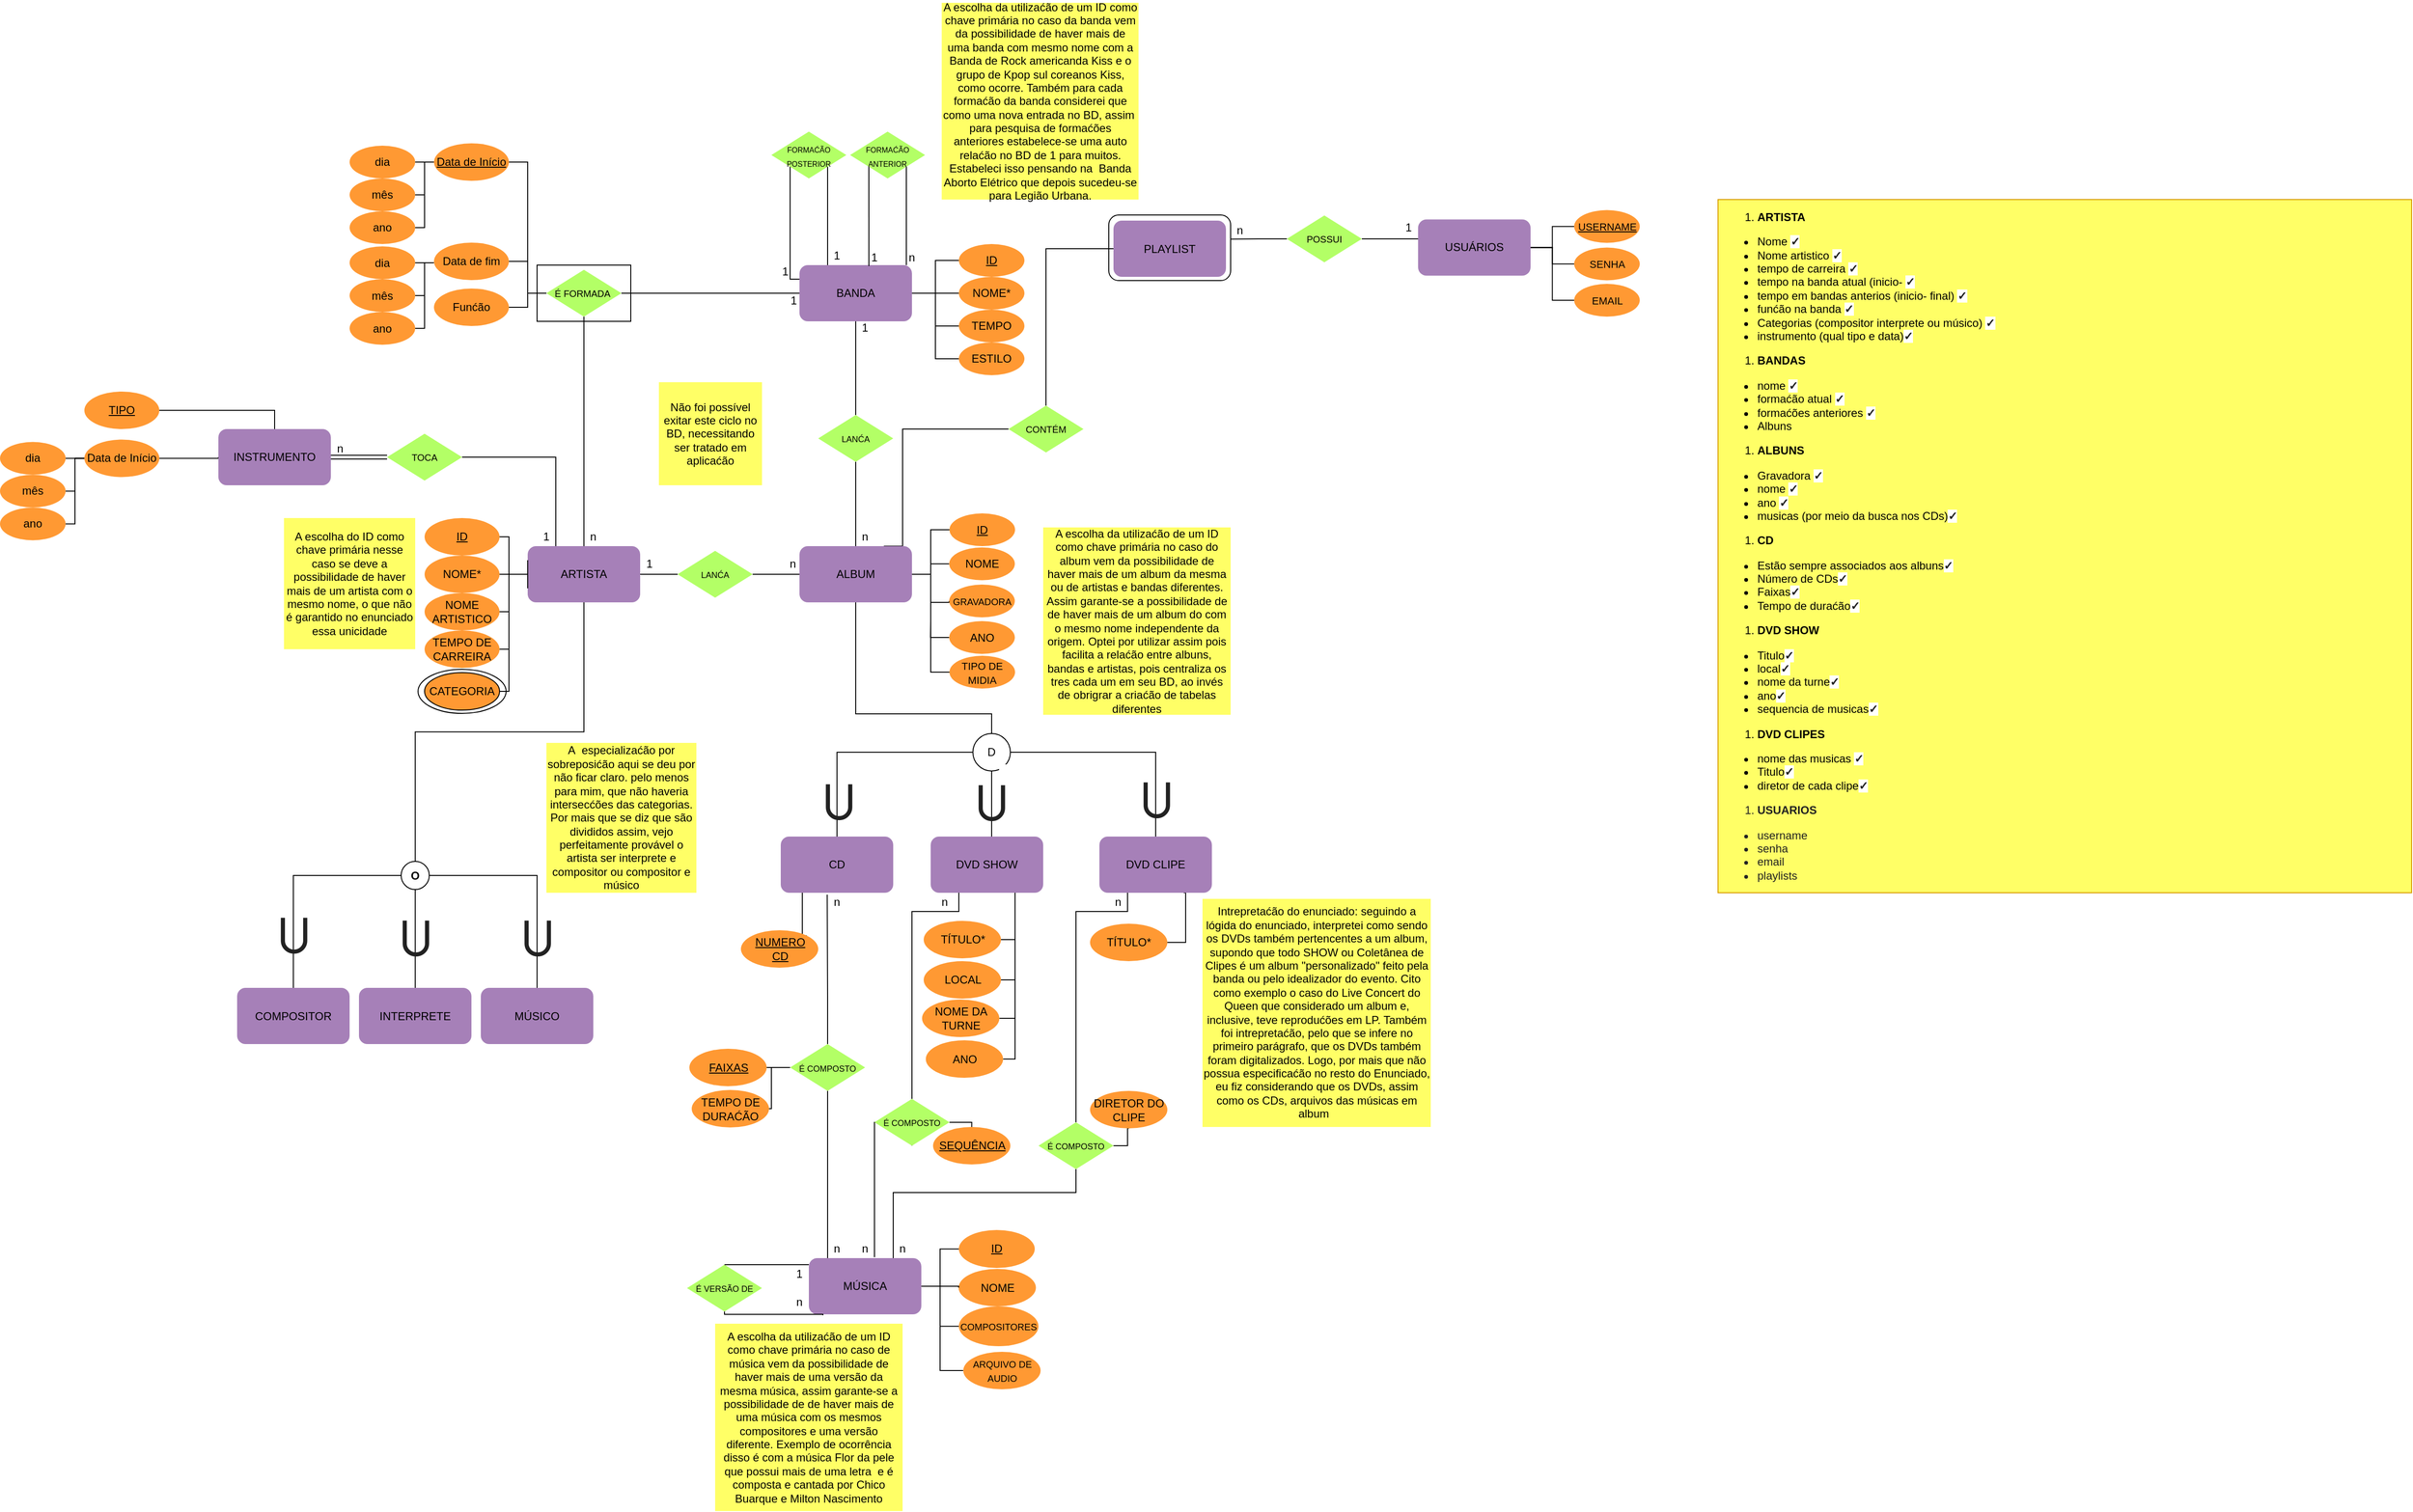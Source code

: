 <mxfile version="13.8.0" type="github">
  <diagram id="jG0VTME0hswcPPIwx61V" name="Page-1">
    <mxGraphModel dx="1517" dy="1557" grid="1" gridSize="10" guides="1" tooltips="1" connect="1" arrows="1" fold="1" page="1" pageScale="1" pageWidth="827" pageHeight="1169" math="0" shadow="0">
      <root>
        <mxCell id="0" />
        <mxCell id="1" parent="0" />
        <mxCell id="5EQlFrpoV5EAcnf9eMvZ-155" value="" style="ellipse;whiteSpace=wrap;html=1;fillColor=none;" vertex="1" parent="1">
          <mxGeometry x="33" y="581.5" width="94" height="47" as="geometry" />
        </mxCell>
        <mxCell id="5EQlFrpoV5EAcnf9eMvZ-71" value="" style="rounded=0;whiteSpace=wrap;html=1;fillColor=#FFFFFF;" vertex="1" parent="1">
          <mxGeometry x="160" y="150" width="100" height="60" as="geometry" />
        </mxCell>
        <mxCell id="5EQlFrpoV5EAcnf9eMvZ-35" style="edgeStyle=orthogonalEdgeStyle;rounded=0;orthogonalLoop=1;jettySize=auto;html=1;exitX=0.5;exitY=1;exitDx=0;exitDy=0;entryX=0.5;entryY=0;entryDx=0;entryDy=0;endArrow=none;endFill=0;" edge="1" parent="1" source="5EQlFrpoV5EAcnf9eMvZ-4" target="5EQlFrpoV5EAcnf9eMvZ-34">
          <mxGeometry relative="1" as="geometry" />
        </mxCell>
        <mxCell id="5EQlFrpoV5EAcnf9eMvZ-51" style="edgeStyle=orthogonalEdgeStyle;rounded=0;orthogonalLoop=1;jettySize=auto;html=1;exitX=1;exitY=0.5;exitDx=0;exitDy=0;entryX=0;entryY=0.5;entryDx=0;entryDy=0;endArrow=none;endFill=0;" edge="1" parent="1" source="5EQlFrpoV5EAcnf9eMvZ-4" target="5EQlFrpoV5EAcnf9eMvZ-48">
          <mxGeometry relative="1" as="geometry" />
        </mxCell>
        <mxCell id="5EQlFrpoV5EAcnf9eMvZ-52" style="edgeStyle=orthogonalEdgeStyle;rounded=0;orthogonalLoop=1;jettySize=auto;html=1;exitX=1;exitY=0.5;exitDx=0;exitDy=0;entryX=0;entryY=0.5;entryDx=0;entryDy=0;endArrow=none;endFill=0;" edge="1" parent="1" source="5EQlFrpoV5EAcnf9eMvZ-4" target="5EQlFrpoV5EAcnf9eMvZ-49">
          <mxGeometry relative="1" as="geometry" />
        </mxCell>
        <mxCell id="5EQlFrpoV5EAcnf9eMvZ-53" style="edgeStyle=orthogonalEdgeStyle;rounded=0;orthogonalLoop=1;jettySize=auto;html=1;exitX=1;exitY=0.5;exitDx=0;exitDy=0;entryX=0;entryY=0.5;entryDx=0;entryDy=0;endArrow=none;endFill=0;" edge="1" parent="1" source="5EQlFrpoV5EAcnf9eMvZ-4" target="5EQlFrpoV5EAcnf9eMvZ-50">
          <mxGeometry relative="1" as="geometry" />
        </mxCell>
        <mxCell id="5EQlFrpoV5EAcnf9eMvZ-55" style="edgeStyle=orthogonalEdgeStyle;rounded=0;orthogonalLoop=1;jettySize=auto;html=1;exitX=1;exitY=0.5;exitDx=0;exitDy=0;entryX=0;entryY=0.5;entryDx=0;entryDy=0;endArrow=none;endFill=0;" edge="1" parent="1" source="5EQlFrpoV5EAcnf9eMvZ-4" target="5EQlFrpoV5EAcnf9eMvZ-54">
          <mxGeometry relative="1" as="geometry" />
        </mxCell>
        <mxCell id="5EQlFrpoV5EAcnf9eMvZ-4" value="BANDA" style="rounded=1;whiteSpace=wrap;html=1;fillColor=#A680B8;strokeColor=none;" vertex="1" parent="1">
          <mxGeometry x="440" y="150" width="120" height="60" as="geometry" />
        </mxCell>
        <mxCell id="5EQlFrpoV5EAcnf9eMvZ-88" style="edgeStyle=orthogonalEdgeStyle;rounded=0;orthogonalLoop=1;jettySize=auto;html=1;exitX=0;exitY=0.5;exitDx=0;exitDy=0;entryX=1;entryY=0.5;entryDx=0;entryDy=0;endArrow=none;endFill=0;" edge="1" parent="1" source="5EQlFrpoV5EAcnf9eMvZ-13" target="5EQlFrpoV5EAcnf9eMvZ-84">
          <mxGeometry relative="1" as="geometry" />
        </mxCell>
        <mxCell id="5EQlFrpoV5EAcnf9eMvZ-89" style="edgeStyle=orthogonalEdgeStyle;rounded=0;orthogonalLoop=1;jettySize=auto;html=1;exitX=0;exitY=0.5;exitDx=0;exitDy=0;entryX=1;entryY=0.5;entryDx=0;entryDy=0;endArrow=none;endFill=0;" edge="1" parent="1" source="5EQlFrpoV5EAcnf9eMvZ-13" target="5EQlFrpoV5EAcnf9eMvZ-85">
          <mxGeometry relative="1" as="geometry">
            <Array as="points">
              <mxPoint x="40" y="40" />
              <mxPoint x="40" y="75" />
            </Array>
          </mxGeometry>
        </mxCell>
        <mxCell id="5EQlFrpoV5EAcnf9eMvZ-90" style="edgeStyle=orthogonalEdgeStyle;rounded=0;orthogonalLoop=1;jettySize=auto;html=1;exitX=0;exitY=0.5;exitDx=0;exitDy=0;entryX=1;entryY=0.5;entryDx=0;entryDy=0;endArrow=none;endFill=0;" edge="1" parent="1" source="5EQlFrpoV5EAcnf9eMvZ-13" target="5EQlFrpoV5EAcnf9eMvZ-86">
          <mxGeometry relative="1" as="geometry">
            <Array as="points">
              <mxPoint x="40" y="40" />
              <mxPoint x="40" y="110" />
            </Array>
          </mxGeometry>
        </mxCell>
        <mxCell id="5EQlFrpoV5EAcnf9eMvZ-13" value="&lt;font style=&quot;font-size: 12px&quot;&gt;&lt;u&gt;Data de Início&lt;/u&gt;&lt;/font&gt;" style="ellipse;whiteSpace=wrap;html=1;strokeColor=none;fillColor=#FF9933;" vertex="1" parent="1">
          <mxGeometry x="50" y="20" width="80" height="40" as="geometry" />
        </mxCell>
        <mxCell id="5EQlFrpoV5EAcnf9eMvZ-128" style="edgeStyle=orthogonalEdgeStyle;rounded=0;orthogonalLoop=1;jettySize=auto;html=1;exitX=1;exitY=0.5;exitDx=0;exitDy=0;entryX=0;entryY=0.5;entryDx=0;entryDy=0;endArrow=none;endFill=0;" edge="1" parent="1" source="5EQlFrpoV5EAcnf9eMvZ-21" target="5EQlFrpoV5EAcnf9eMvZ-124">
          <mxGeometry relative="1" as="geometry" />
        </mxCell>
        <mxCell id="5EQlFrpoV5EAcnf9eMvZ-129" style="edgeStyle=orthogonalEdgeStyle;rounded=0;orthogonalLoop=1;jettySize=auto;html=1;exitX=1;exitY=0.5;exitDx=0;exitDy=0;entryX=0;entryY=0.5;entryDx=0;entryDy=0;endArrow=none;endFill=0;" edge="1" parent="1" source="5EQlFrpoV5EAcnf9eMvZ-21" target="5EQlFrpoV5EAcnf9eMvZ-125">
          <mxGeometry relative="1" as="geometry" />
        </mxCell>
        <mxCell id="5EQlFrpoV5EAcnf9eMvZ-130" style="edgeStyle=orthogonalEdgeStyle;rounded=0;orthogonalLoop=1;jettySize=auto;html=1;exitX=1;exitY=0.5;exitDx=0;exitDy=0;endArrow=none;endFill=0;entryX=0;entryY=0.5;entryDx=0;entryDy=0;" edge="1" parent="1" source="5EQlFrpoV5EAcnf9eMvZ-21" target="5EQlFrpoV5EAcnf9eMvZ-126">
          <mxGeometry relative="1" as="geometry">
            <mxPoint x="590" y="510" as="targetPoint" />
            <Array as="points">
              <mxPoint x="580" y="480" />
              <mxPoint x="580" y="510" />
              <mxPoint x="600" y="510" />
            </Array>
          </mxGeometry>
        </mxCell>
        <mxCell id="5EQlFrpoV5EAcnf9eMvZ-131" style="edgeStyle=orthogonalEdgeStyle;rounded=0;orthogonalLoop=1;jettySize=auto;html=1;exitX=1;exitY=0.5;exitDx=0;exitDy=0;entryX=0;entryY=0.5;entryDx=0;entryDy=0;endArrow=none;endFill=0;" edge="1" parent="1" source="5EQlFrpoV5EAcnf9eMvZ-21" target="5EQlFrpoV5EAcnf9eMvZ-127">
          <mxGeometry relative="1" as="geometry" />
        </mxCell>
        <mxCell id="5EQlFrpoV5EAcnf9eMvZ-137" style="edgeStyle=orthogonalEdgeStyle;rounded=0;orthogonalLoop=1;jettySize=auto;html=1;exitX=0.5;exitY=1;exitDx=0;exitDy=0;entryX=0.5;entryY=0;entryDx=0;entryDy=0;endArrow=none;endFill=0;" edge="1" parent="1" source="5EQlFrpoV5EAcnf9eMvZ-21" target="5EQlFrpoV5EAcnf9eMvZ-136">
          <mxGeometry relative="1" as="geometry">
            <Array as="points">
              <mxPoint x="500" y="629" />
            </Array>
          </mxGeometry>
        </mxCell>
        <mxCell id="5EQlFrpoV5EAcnf9eMvZ-178" style="edgeStyle=orthogonalEdgeStyle;rounded=0;orthogonalLoop=1;jettySize=auto;html=1;exitX=1;exitY=0.5;exitDx=0;exitDy=0;entryX=0;entryY=0.5;entryDx=0;entryDy=0;endArrow=none;endFill=0;" edge="1" parent="1" source="5EQlFrpoV5EAcnf9eMvZ-21" target="5EQlFrpoV5EAcnf9eMvZ-177">
          <mxGeometry relative="1" as="geometry" />
        </mxCell>
        <mxCell id="5EQlFrpoV5EAcnf9eMvZ-246" style="edgeStyle=orthogonalEdgeStyle;rounded=0;orthogonalLoop=1;jettySize=auto;html=1;exitX=0.75;exitY=0;exitDx=0;exitDy=0;endArrow=none;endFill=0;entryX=0;entryY=0.5;entryDx=0;entryDy=0;" edge="1" parent="1" source="5EQlFrpoV5EAcnf9eMvZ-21" target="5EQlFrpoV5EAcnf9eMvZ-247">
          <mxGeometry relative="1" as="geometry">
            <mxPoint x="680" y="370" as="targetPoint" />
            <Array as="points">
              <mxPoint x="550" y="450" />
              <mxPoint x="550" y="325" />
            </Array>
          </mxGeometry>
        </mxCell>
        <mxCell id="5EQlFrpoV5EAcnf9eMvZ-21" value="ALBUM" style="rounded=1;whiteSpace=wrap;html=1;fillColor=#A680B8;strokeColor=none;" vertex="1" parent="1">
          <mxGeometry x="440" y="450" width="120" height="60" as="geometry" />
        </mxCell>
        <mxCell id="5EQlFrpoV5EAcnf9eMvZ-25" style="edgeStyle=orthogonalEdgeStyle;rounded=0;orthogonalLoop=1;jettySize=auto;html=1;exitX=0.5;exitY=1;exitDx=0;exitDy=0;endArrow=none;endFill=0;" edge="1" parent="1" source="5EQlFrpoV5EAcnf9eMvZ-23">
          <mxGeometry relative="1" as="geometry">
            <mxPoint x="470" y="1210" as="targetPoint" />
          </mxGeometry>
        </mxCell>
        <mxCell id="5EQlFrpoV5EAcnf9eMvZ-165" style="edgeStyle=orthogonalEdgeStyle;rounded=0;orthogonalLoop=1;jettySize=auto;html=1;exitX=0.5;exitY=0;exitDx=0;exitDy=0;entryX=0.413;entryY=1.034;entryDx=0;entryDy=0;entryPerimeter=0;endArrow=none;endFill=0;" edge="1" parent="1" source="5EQlFrpoV5EAcnf9eMvZ-23" target="5EQlFrpoV5EAcnf9eMvZ-161">
          <mxGeometry relative="1" as="geometry">
            <Array as="points">
              <mxPoint x="470" y="930" />
              <mxPoint x="470" y="930" />
            </Array>
          </mxGeometry>
        </mxCell>
        <mxCell id="5EQlFrpoV5EAcnf9eMvZ-195" style="edgeStyle=orthogonalEdgeStyle;rounded=0;orthogonalLoop=1;jettySize=auto;html=1;exitX=0;exitY=0.5;exitDx=0;exitDy=0;entryX=1;entryY=0.5;entryDx=0;entryDy=0;endArrow=none;endFill=0;" edge="1" parent="1" source="5EQlFrpoV5EAcnf9eMvZ-23" target="5EQlFrpoV5EAcnf9eMvZ-194">
          <mxGeometry relative="1" as="geometry" />
        </mxCell>
        <mxCell id="5EQlFrpoV5EAcnf9eMvZ-23" value="&lt;font style=&quot;font-size: 9px&quot;&gt;É COMPOSTO&lt;br&gt;&lt;/font&gt;" style="rhombus;whiteSpace=wrap;html=1;strokeColor=none;fillColor=#B3FF66;" vertex="1" parent="1">
          <mxGeometry x="430" y="981.5" width="80" height="50" as="geometry" />
        </mxCell>
        <mxCell id="5EQlFrpoV5EAcnf9eMvZ-30" value="" style="group" vertex="1" connectable="0" parent="1">
          <mxGeometry x="40" y="420" width="230" height="160" as="geometry" />
        </mxCell>
        <mxCell id="5EQlFrpoV5EAcnf9eMvZ-3" value="ARTISTA" style="rounded=1;whiteSpace=wrap;html=1;strokeColor=none;fillColor=#A680B8;" vertex="1" parent="5EQlFrpoV5EAcnf9eMvZ-30">
          <mxGeometry x="110" y="30" width="120" height="60" as="geometry" />
        </mxCell>
        <mxCell id="5EQlFrpoV5EAcnf9eMvZ-8" value="&lt;u&gt;ID&lt;/u&gt;" style="ellipse;whiteSpace=wrap;html=1;strokeColor=none;fillColor=#FF9933;" vertex="1" parent="5EQlFrpoV5EAcnf9eMvZ-30">
          <mxGeometry width="80" height="40" as="geometry" />
        </mxCell>
        <mxCell id="5EQlFrpoV5EAcnf9eMvZ-17" style="edgeStyle=orthogonalEdgeStyle;rounded=0;orthogonalLoop=1;jettySize=auto;html=1;exitX=0;exitY=0.25;exitDx=0;exitDy=0;entryX=1;entryY=0.5;entryDx=0;entryDy=0;endArrow=none;endFill=0;" edge="1" parent="5EQlFrpoV5EAcnf9eMvZ-30" source="5EQlFrpoV5EAcnf9eMvZ-3" target="5EQlFrpoV5EAcnf9eMvZ-8">
          <mxGeometry relative="1" as="geometry">
            <Array as="points">
              <mxPoint x="110" y="60" />
              <mxPoint x="90" y="60" />
              <mxPoint x="90" y="20" />
            </Array>
          </mxGeometry>
        </mxCell>
        <mxCell id="5EQlFrpoV5EAcnf9eMvZ-10" value="&lt;font style=&quot;line-height: 80% ; font-size: 12px&quot;&gt;NOME ARTISTICO&lt;/font&gt;" style="ellipse;whiteSpace=wrap;html=1;fillColor=#FF9933;strokeColor=none;" vertex="1" parent="5EQlFrpoV5EAcnf9eMvZ-30">
          <mxGeometry y="80" width="80" height="40" as="geometry" />
        </mxCell>
        <mxCell id="5EQlFrpoV5EAcnf9eMvZ-18" style="edgeStyle=orthogonalEdgeStyle;rounded=0;orthogonalLoop=1;jettySize=auto;html=1;exitX=0;exitY=0.75;exitDx=0;exitDy=0;entryX=1;entryY=0.5;entryDx=0;entryDy=0;endArrow=none;endFill=0;" edge="1" parent="5EQlFrpoV5EAcnf9eMvZ-30" source="5EQlFrpoV5EAcnf9eMvZ-3" target="5EQlFrpoV5EAcnf9eMvZ-10">
          <mxGeometry relative="1" as="geometry">
            <Array as="points">
              <mxPoint x="110" y="60" />
              <mxPoint x="90" y="60" />
              <mxPoint x="90" y="100" />
            </Array>
          </mxGeometry>
        </mxCell>
        <mxCell id="5EQlFrpoV5EAcnf9eMvZ-11" value="TEMPO DE CARREIRA" style="ellipse;whiteSpace=wrap;html=1;fillColor=#FF9933;strokeColor=none;" vertex="1" parent="5EQlFrpoV5EAcnf9eMvZ-30">
          <mxGeometry y="120" width="80" height="40" as="geometry" />
        </mxCell>
        <mxCell id="5EQlFrpoV5EAcnf9eMvZ-19" style="edgeStyle=orthogonalEdgeStyle;rounded=0;orthogonalLoop=1;jettySize=auto;html=1;exitX=0;exitY=0.75;exitDx=0;exitDy=0;entryX=1;entryY=0.5;entryDx=0;entryDy=0;endArrow=none;endFill=0;" edge="1" parent="5EQlFrpoV5EAcnf9eMvZ-30" source="5EQlFrpoV5EAcnf9eMvZ-3" target="5EQlFrpoV5EAcnf9eMvZ-11">
          <mxGeometry relative="1" as="geometry">
            <Array as="points">
              <mxPoint x="110" y="60" />
              <mxPoint x="90" y="60" />
              <mxPoint x="90" y="140" />
            </Array>
          </mxGeometry>
        </mxCell>
        <mxCell id="5EQlFrpoV5EAcnf9eMvZ-12" value="NOME*" style="ellipse;whiteSpace=wrap;html=1;fillColor=#FF9933;strokeColor=none;" vertex="1" parent="5EQlFrpoV5EAcnf9eMvZ-30">
          <mxGeometry y="40" width="80" height="40" as="geometry" />
        </mxCell>
        <mxCell id="5EQlFrpoV5EAcnf9eMvZ-16" style="edgeStyle=orthogonalEdgeStyle;rounded=0;orthogonalLoop=1;jettySize=auto;html=1;exitX=0;exitY=0.5;exitDx=0;exitDy=0;entryX=1;entryY=0.5;entryDx=0;entryDy=0;endArrow=none;endFill=0;" edge="1" parent="5EQlFrpoV5EAcnf9eMvZ-30" source="5EQlFrpoV5EAcnf9eMvZ-3" target="5EQlFrpoV5EAcnf9eMvZ-12">
          <mxGeometry relative="1" as="geometry" />
        </mxCell>
        <mxCell id="5EQlFrpoV5EAcnf9eMvZ-20" style="edgeStyle=orthogonalEdgeStyle;rounded=0;orthogonalLoop=1;jettySize=auto;html=1;exitX=0;exitY=0.75;exitDx=0;exitDy=0;entryX=0;entryY=0.5;entryDx=0;entryDy=0;endArrow=none;endFill=0;" edge="1" parent="5EQlFrpoV5EAcnf9eMvZ-30" source="5EQlFrpoV5EAcnf9eMvZ-3" target="5EQlFrpoV5EAcnf9eMvZ-3">
          <mxGeometry relative="1" as="geometry" />
        </mxCell>
        <mxCell id="5EQlFrpoV5EAcnf9eMvZ-69" value="n" style="text;html=1;strokeColor=none;fillColor=none;align=center;verticalAlign=middle;whiteSpace=wrap;rounded=0;" vertex="1" parent="5EQlFrpoV5EAcnf9eMvZ-30">
          <mxGeometry x="160" y="10" width="40" height="20" as="geometry" />
        </mxCell>
        <mxCell id="5EQlFrpoV5EAcnf9eMvZ-122" value="1" style="text;html=1;strokeColor=none;fillColor=none;align=center;verticalAlign=middle;whiteSpace=wrap;rounded=0;" vertex="1" parent="5EQlFrpoV5EAcnf9eMvZ-30">
          <mxGeometry x="110" y="10" width="40" height="20" as="geometry" />
        </mxCell>
        <mxCell id="5EQlFrpoV5EAcnf9eMvZ-32" style="edgeStyle=orthogonalEdgeStyle;rounded=0;orthogonalLoop=1;jettySize=auto;html=1;exitX=0;exitY=0.5;exitDx=0;exitDy=0;entryX=1;entryY=0.5;entryDx=0;entryDy=0;endArrow=none;endFill=0;" edge="1" parent="1" source="5EQlFrpoV5EAcnf9eMvZ-31" target="5EQlFrpoV5EAcnf9eMvZ-3">
          <mxGeometry relative="1" as="geometry" />
        </mxCell>
        <mxCell id="5EQlFrpoV5EAcnf9eMvZ-33" style="edgeStyle=orthogonalEdgeStyle;rounded=0;orthogonalLoop=1;jettySize=auto;html=1;exitX=1;exitY=0.5;exitDx=0;exitDy=0;entryX=0;entryY=0.5;entryDx=0;entryDy=0;endArrow=none;endFill=0;" edge="1" parent="1" source="5EQlFrpoV5EAcnf9eMvZ-31" target="5EQlFrpoV5EAcnf9eMvZ-21">
          <mxGeometry relative="1" as="geometry" />
        </mxCell>
        <mxCell id="5EQlFrpoV5EAcnf9eMvZ-31" value="&lt;font style=&quot;font-size: 9px&quot;&gt;LANĆA&lt;/font&gt;" style="rhombus;whiteSpace=wrap;html=1;strokeColor=none;fillColor=#B3FF66;" vertex="1" parent="1">
          <mxGeometry x="310" y="455" width="80" height="50" as="geometry" />
        </mxCell>
        <mxCell id="5EQlFrpoV5EAcnf9eMvZ-36" style="edgeStyle=orthogonalEdgeStyle;rounded=0;orthogonalLoop=1;jettySize=auto;html=1;exitX=0.5;exitY=1;exitDx=0;exitDy=0;entryX=0.5;entryY=0;entryDx=0;entryDy=0;endArrow=none;endFill=0;" edge="1" parent="1" source="5EQlFrpoV5EAcnf9eMvZ-34" target="5EQlFrpoV5EAcnf9eMvZ-21">
          <mxGeometry relative="1" as="geometry">
            <mxPoint x="500" y="420" as="sourcePoint" />
          </mxGeometry>
        </mxCell>
        <mxCell id="5EQlFrpoV5EAcnf9eMvZ-34" value="&lt;font style=&quot;font-size: 9px&quot;&gt;LANĆA&lt;/font&gt;" style="rhombus;whiteSpace=wrap;html=1;strokeColor=none;fillColor=#B3FF66;" vertex="1" parent="1">
          <mxGeometry x="460" y="310" width="80" height="50" as="geometry" />
        </mxCell>
        <mxCell id="5EQlFrpoV5EAcnf9eMvZ-38" style="edgeStyle=orthogonalEdgeStyle;rounded=0;orthogonalLoop=1;jettySize=auto;html=1;exitX=1;exitY=0.5;exitDx=0;exitDy=0;entryX=0;entryY=0.5;entryDx=0;entryDy=0;endArrow=none;endFill=0;" edge="1" parent="1" source="5EQlFrpoV5EAcnf9eMvZ-37" target="5EQlFrpoV5EAcnf9eMvZ-4">
          <mxGeometry relative="1" as="geometry" />
        </mxCell>
        <mxCell id="5EQlFrpoV5EAcnf9eMvZ-39" style="edgeStyle=orthogonalEdgeStyle;rounded=0;orthogonalLoop=1;jettySize=auto;html=1;entryX=0.5;entryY=0;entryDx=0;entryDy=0;endArrow=none;endFill=0;" edge="1" parent="1" source="5EQlFrpoV5EAcnf9eMvZ-37" target="5EQlFrpoV5EAcnf9eMvZ-3">
          <mxGeometry relative="1" as="geometry" />
        </mxCell>
        <mxCell id="5EQlFrpoV5EAcnf9eMvZ-42" style="edgeStyle=orthogonalEdgeStyle;rounded=0;orthogonalLoop=1;jettySize=auto;html=1;exitX=0;exitY=0.5;exitDx=0;exitDy=0;entryX=1;entryY=0.5;entryDx=0;entryDy=0;endArrow=none;endFill=0;" edge="1" parent="1" source="5EQlFrpoV5EAcnf9eMvZ-37" target="5EQlFrpoV5EAcnf9eMvZ-13">
          <mxGeometry relative="1" as="geometry" />
        </mxCell>
        <mxCell id="5EQlFrpoV5EAcnf9eMvZ-43" style="edgeStyle=orthogonalEdgeStyle;rounded=0;orthogonalLoop=1;jettySize=auto;html=1;exitX=0;exitY=0.5;exitDx=0;exitDy=0;endArrow=none;endFill=0;" edge="1" parent="1" source="5EQlFrpoV5EAcnf9eMvZ-37" target="5EQlFrpoV5EAcnf9eMvZ-41">
          <mxGeometry relative="1" as="geometry" />
        </mxCell>
        <mxCell id="5EQlFrpoV5EAcnf9eMvZ-44" style="edgeStyle=orthogonalEdgeStyle;rounded=0;orthogonalLoop=1;jettySize=auto;html=1;exitX=0;exitY=0.5;exitDx=0;exitDy=0;entryX=1;entryY=0.5;entryDx=0;entryDy=0;endArrow=none;endFill=0;" edge="1" parent="1" source="5EQlFrpoV5EAcnf9eMvZ-37" target="5EQlFrpoV5EAcnf9eMvZ-40">
          <mxGeometry relative="1" as="geometry" />
        </mxCell>
        <mxCell id="5EQlFrpoV5EAcnf9eMvZ-37" value="&lt;font size=&quot;1&quot;&gt;É FORMADA&amp;nbsp;&lt;/font&gt;" style="rhombus;whiteSpace=wrap;html=1;strokeColor=none;fillColor=#B3FF66;" vertex="1" parent="1">
          <mxGeometry x="170" y="155" width="80" height="50" as="geometry" />
        </mxCell>
        <mxCell id="5EQlFrpoV5EAcnf9eMvZ-40" value="Data de fim" style="ellipse;whiteSpace=wrap;html=1;strokeColor=none;fillColor=#FF9933;" vertex="1" parent="1">
          <mxGeometry x="50" y="126" width="80" height="40" as="geometry" />
        </mxCell>
        <mxCell id="5EQlFrpoV5EAcnf9eMvZ-41" value="Funćão" style="ellipse;whiteSpace=wrap;html=1;strokeColor=none;fillColor=#FF9933;" vertex="1" parent="1">
          <mxGeometry x="50" y="175" width="80" height="40" as="geometry" />
        </mxCell>
        <mxCell id="5EQlFrpoV5EAcnf9eMvZ-120" style="edgeStyle=orthogonalEdgeStyle;rounded=0;orthogonalLoop=1;jettySize=auto;html=1;exitX=1;exitY=1;exitDx=0;exitDy=0;endArrow=none;endFill=0;" edge="1" parent="1" source="5EQlFrpoV5EAcnf9eMvZ-47">
          <mxGeometry relative="1" as="geometry">
            <mxPoint x="554" y="150" as="targetPoint" />
            <Array as="points">
              <mxPoint x="554" y="150" />
            </Array>
          </mxGeometry>
        </mxCell>
        <mxCell id="5EQlFrpoV5EAcnf9eMvZ-121" style="edgeStyle=orthogonalEdgeStyle;rounded=0;orthogonalLoop=1;jettySize=auto;html=1;exitX=0;exitY=1;exitDx=0;exitDy=0;entryX=0.617;entryY=0.017;entryDx=0;entryDy=0;entryPerimeter=0;endArrow=none;endFill=0;" edge="1" parent="1" source="5EQlFrpoV5EAcnf9eMvZ-47" target="5EQlFrpoV5EAcnf9eMvZ-4">
          <mxGeometry relative="1" as="geometry" />
        </mxCell>
        <mxCell id="5EQlFrpoV5EAcnf9eMvZ-47" value="&lt;span style=&quot;font-size: 8px&quot;&gt;FORMAĆÃO ANTERIOR&lt;/span&gt;" style="rhombus;whiteSpace=wrap;html=1;strokeColor=none;fillColor=#B3FF66;" vertex="1" parent="1">
          <mxGeometry x="494" y="7.5" width="80" height="50" as="geometry" />
        </mxCell>
        <mxCell id="5EQlFrpoV5EAcnf9eMvZ-48" value="&lt;u&gt;ID&lt;/u&gt;" style="ellipse;whiteSpace=wrap;html=1;strokeColor=none;fillColor=#FF9933;" vertex="1" parent="1">
          <mxGeometry x="610" y="127.5" width="70" height="35" as="geometry" />
        </mxCell>
        <mxCell id="5EQlFrpoV5EAcnf9eMvZ-49" value="NOME*" style="ellipse;whiteSpace=wrap;html=1;strokeColor=none;fillColor=#FF9933;" vertex="1" parent="1">
          <mxGeometry x="610" y="162.5" width="70" height="35" as="geometry" />
        </mxCell>
        <mxCell id="5EQlFrpoV5EAcnf9eMvZ-50" value="TEMPO" style="ellipse;whiteSpace=wrap;html=1;strokeColor=none;fillColor=#FF9933;" vertex="1" parent="1">
          <mxGeometry x="610" y="197.5" width="70" height="35" as="geometry" />
        </mxCell>
        <mxCell id="5EQlFrpoV5EAcnf9eMvZ-54" value="ESTILO" style="ellipse;whiteSpace=wrap;html=1;strokeColor=none;fillColor=#FF9933;" vertex="1" parent="1">
          <mxGeometry x="610" y="232.5" width="70" height="35" as="geometry" />
        </mxCell>
        <mxCell id="5EQlFrpoV5EAcnf9eMvZ-63" value="A escolha da utilizaćão de um ID como chave primária no caso de música vem da possibilidade de haver mais de uma versão da mesma música, assim garante-se a possibilidade de de haver mais de uma música com os mesmos compositores e uma versão diferente. Exemplo de ocorrência disso é com a música Flor da pele que possui mais de uma letra&amp;nbsp; e é composta e cantada por Chico Buarque e Milton Nascimento" style="whiteSpace=wrap;html=1;aspect=fixed;fillColor=#FFFF66;strokeColor=none;" vertex="1" parent="1">
          <mxGeometry x="350" y="1280" width="200" height="200" as="geometry" />
        </mxCell>
        <mxCell id="5EQlFrpoV5EAcnf9eMvZ-67" value="&lt;ol&gt;&lt;li&gt;&lt;b&gt;&lt;font style=&quot;font-size: 12px&quot;&gt;ARTISTA&lt;/font&gt;&lt;/b&gt;&lt;/li&gt;&lt;/ol&gt;&lt;ul&gt;&lt;li&gt;&lt;font style=&quot;font-size: 12px&quot;&gt;Nome&amp;nbsp;&lt;b style=&quot;color: rgb(34 , 34 , 34) ; font-family: &amp;#34;arial&amp;#34; , sans-serif ; background-color: rgb(255 , 255 , 255)&quot;&gt;✓&lt;/b&gt;&lt;/font&gt;&lt;/li&gt;&lt;li&gt;&lt;font style=&quot;font-size: 12px&quot;&gt;Nome artistico&amp;nbsp;&lt;b style=&quot;color: rgb(34 , 34 , 34) ; font-family: &amp;#34;arial&amp;#34; , sans-serif ; background-color: rgb(255 , 255 , 255)&quot;&gt;✓&lt;/b&gt;&lt;/font&gt;&lt;/li&gt;&lt;li&gt;&lt;font style=&quot;font-size: 12px&quot;&gt;tempo de carreira&amp;nbsp;&lt;b style=&quot;color: rgb(34 , 34 , 34) ; font-family: &amp;#34;arial&amp;#34; , sans-serif ; background-color: rgb(255 , 255 , 255)&quot;&gt;✓&lt;/b&gt;&lt;/font&gt;&lt;/li&gt;&lt;li&gt;&lt;font style=&quot;font-size: 12px&quot;&gt;tempo na banda atual (inicio-&amp;nbsp;&lt;b style=&quot;color: rgb(34 , 34 , 34) ; font-family: &amp;#34;arial&amp;#34; , sans-serif ; background-color: rgb(255 , 255 , 255)&quot;&gt;✓&lt;/b&gt;&lt;/font&gt;&lt;/li&gt;&lt;li&gt;&lt;font style=&quot;font-size: 12px&quot;&gt;tempo em bandas anterios (inicio- final)&amp;nbsp;&lt;b style=&quot;color: rgb(34 , 34 , 34) ; font-family: &amp;#34;arial&amp;#34; , sans-serif ; background-color: rgb(255 , 255 , 255)&quot;&gt;✓&lt;/b&gt;&lt;/font&gt;&lt;/li&gt;&lt;li&gt;&lt;font style=&quot;font-size: 12px&quot;&gt;funćão na banda&amp;nbsp;&lt;b style=&quot;color: rgb(34 , 34 , 34) ; font-family: &amp;#34;arial&amp;#34; , sans-serif ; background-color: rgb(255 , 255 , 255)&quot;&gt;✓&lt;/b&gt;&lt;/font&gt;&lt;/li&gt;&lt;li&gt;&lt;font style=&quot;font-size: 12px&quot;&gt;Categorias (compositor interprete ou músico)&amp;nbsp;&lt;b style=&quot;color: rgb(34 , 34 , 34) ; font-family: &amp;#34;arial&amp;#34; , sans-serif ; background-color: rgb(255 , 255 , 255)&quot;&gt;✓&lt;/b&gt;&lt;/font&gt;&lt;/li&gt;&lt;li&gt;&lt;font style=&quot;font-size: 12px&quot;&gt;instrumento (qual tipo e data)&lt;b style=&quot;color: rgb(34 , 34 , 34) ; font-family: &amp;#34;arial&amp;#34; , sans-serif ; background-color: rgb(255 , 255 , 255)&quot;&gt;✓&lt;/b&gt;&lt;/font&gt;&lt;/li&gt;&lt;/ul&gt;&lt;ol&gt;&lt;li&gt;&lt;b&gt;&lt;font style=&quot;font-size: 12px&quot;&gt;BANDAS&lt;/font&gt;&lt;/b&gt;&lt;/li&gt;&lt;/ol&gt;&lt;ul&gt;&lt;li&gt;&lt;font style=&quot;font-size: 12px&quot;&gt;nome&amp;nbsp;&lt;b style=&quot;color: rgb(34 , 34 , 34) ; font-family: &amp;#34;arial&amp;#34; , sans-serif ; background-color: rgb(255 , 255 , 255)&quot;&gt;✓&lt;/b&gt;&lt;/font&gt;&lt;/li&gt;&lt;li&gt;&lt;font style=&quot;font-size: 12px&quot;&gt;formaćão atual&amp;nbsp;&lt;b style=&quot;color: rgb(34 , 34 , 34) ; font-family: &amp;#34;arial&amp;#34; , sans-serif ; background-color: rgb(255 , 255 , 255)&quot;&gt;✓&lt;/b&gt;&lt;/font&gt;&lt;/li&gt;&lt;li&gt;&lt;font style=&quot;font-size: 12px&quot;&gt;formaćões anteriores&amp;nbsp;&lt;b style=&quot;color: rgb(34 , 34 , 34) ; font-family: &amp;#34;arial&amp;#34; , sans-serif ; background-color: rgb(255 , 255 , 255)&quot;&gt;✓&lt;/b&gt;&lt;/font&gt;&lt;/li&gt;&lt;li&gt;&lt;font style=&quot;font-size: 12px&quot;&gt;Albuns&lt;/font&gt;&lt;/li&gt;&lt;/ul&gt;&lt;ol&gt;&lt;li&gt;&lt;b&gt;&lt;font style=&quot;font-size: 12px&quot;&gt;ALBUNS&lt;/font&gt;&lt;/b&gt;&lt;/li&gt;&lt;/ol&gt;&lt;ul&gt;&lt;li&gt;&lt;font style=&quot;font-size: 12px&quot;&gt;Gravadora&amp;nbsp;&lt;b style=&quot;color: rgb(34 , 34 , 34) ; font-family: &amp;#34;arial&amp;#34; , sans-serif ; background-color: rgb(255 , 255 , 255)&quot;&gt;✓&lt;/b&gt;&lt;/font&gt;&lt;/li&gt;&lt;li&gt;&lt;font style=&quot;font-size: 12px&quot;&gt;nome&amp;nbsp;&lt;b style=&quot;color: rgb(34 , 34 , 34) ; font-family: &amp;#34;arial&amp;#34; , sans-serif ; background-color: rgb(255 , 255 , 255)&quot;&gt;✓&lt;/b&gt;&lt;/font&gt;&lt;/li&gt;&lt;li&gt;&lt;font style=&quot;font-size: 12px&quot;&gt;ano&amp;nbsp;&lt;b style=&quot;color: rgb(34 , 34 , 34) ; font-family: &amp;#34;arial&amp;#34; , sans-serif ; background-color: rgb(255 , 255 , 255)&quot;&gt;✓&lt;/b&gt;&lt;/font&gt;&lt;/li&gt;&lt;li&gt;&lt;font style=&quot;font-size: 12px&quot;&gt;musicas (por meio da busca nos CDs)&lt;b style=&quot;color: rgb(34 , 34 , 34) ; font-family: &amp;#34;arial&amp;#34; , sans-serif ; background-color: rgb(255 , 255 , 255)&quot;&gt;✓&lt;/b&gt;&lt;/font&gt;&lt;/li&gt;&lt;/ul&gt;&lt;ol&gt;&lt;li&gt;&lt;b&gt;&lt;font style=&quot;font-size: 12px&quot;&gt;CD&lt;/font&gt;&lt;/b&gt;&lt;/li&gt;&lt;/ol&gt;&lt;ul&gt;&lt;li&gt;&lt;font style=&quot;font-size: 12px&quot;&gt;Estão sempre associados aos albuns&lt;b style=&quot;color: rgb(34 , 34 , 34) ; font-family: &amp;#34;arial&amp;#34; , sans-serif ; background-color: rgb(255 , 255 , 255)&quot;&gt;✓&lt;/b&gt;&lt;/font&gt;&lt;/li&gt;&lt;li&gt;&lt;font style=&quot;font-size: 12px&quot;&gt;Número de CDs&lt;b style=&quot;color: rgb(34 , 34 , 34) ; font-family: &amp;#34;arial&amp;#34; , sans-serif ; background-color: rgb(255 , 255 , 255)&quot;&gt;✓&lt;/b&gt;&lt;/font&gt;&lt;/li&gt;&lt;li&gt;&lt;font style=&quot;font-size: 12px&quot;&gt;Faixas&lt;b style=&quot;color: rgb(34 , 34 , 34) ; font-family: &amp;#34;arial&amp;#34; , sans-serif ; background-color: rgb(255 , 255 , 255)&quot;&gt;✓&lt;/b&gt;&lt;/font&gt;&lt;/li&gt;&lt;li&gt;&lt;font style=&quot;font-size: 12px&quot;&gt;Tempo de duraćão&lt;b style=&quot;color: rgb(34 , 34 , 34) ; font-family: &amp;#34;arial&amp;#34; , sans-serif ; background-color: rgb(255 , 255 , 255)&quot;&gt;✓&lt;/b&gt;&lt;/font&gt;&lt;/li&gt;&lt;/ul&gt;&lt;ol&gt;&lt;li&gt;&lt;b&gt;&lt;font style=&quot;font-size: 12px&quot;&gt;DVD SHOW&lt;/font&gt;&lt;/b&gt;&lt;/li&gt;&lt;/ol&gt;&lt;ul&gt;&lt;li&gt;&lt;font style=&quot;font-size: 12px&quot;&gt;Titulo&lt;b style=&quot;color: rgb(34 , 34 , 34) ; font-family: &amp;#34;arial&amp;#34; , sans-serif ; background-color: rgb(255 , 255 , 255)&quot;&gt;✓&lt;/b&gt;&lt;/font&gt;&lt;/li&gt;&lt;li&gt;&lt;font style=&quot;font-size: 12px&quot;&gt;local&lt;b style=&quot;color: rgb(34 , 34 , 34) ; font-family: &amp;#34;arial&amp;#34; , sans-serif ; background-color: rgb(255 , 255 , 255)&quot;&gt;✓&lt;/b&gt;&lt;/font&gt;&lt;/li&gt;&lt;li&gt;&lt;font style=&quot;font-size: 12px&quot;&gt;nome da turne&lt;b style=&quot;color: rgb(34 , 34 , 34) ; font-family: &amp;#34;arial&amp;#34; , sans-serif ; background-color: rgb(255 , 255 , 255)&quot;&gt;✓&lt;/b&gt;&lt;/font&gt;&lt;/li&gt;&lt;li&gt;&lt;font style=&quot;font-size: 12px&quot;&gt;ano&lt;b style=&quot;color: rgb(34 , 34 , 34) ; font-family: &amp;#34;arial&amp;#34; , sans-serif ; background-color: rgb(255 , 255 , 255)&quot;&gt;✓&lt;/b&gt;&lt;/font&gt;&lt;/li&gt;&lt;li&gt;&lt;font style=&quot;font-size: 12px&quot;&gt;sequencia de musicas&lt;b style=&quot;color: rgb(34 , 34 , 34) ; font-family: &amp;#34;arial&amp;#34; , sans-serif ; background-color: rgb(255 , 255 , 255)&quot;&gt;✓&lt;/b&gt;&lt;/font&gt;&lt;/li&gt;&lt;/ul&gt;&lt;ol&gt;&lt;li&gt;&lt;b&gt;&lt;font style=&quot;font-size: 12px&quot;&gt;DVD CLIPES&lt;/font&gt;&lt;/b&gt;&lt;/li&gt;&lt;/ol&gt;&lt;ul&gt;&lt;li&gt;&lt;font style=&quot;font-size: 12px&quot;&gt;nome das musicas&amp;nbsp;&lt;b style=&quot;color: rgb(34 , 34 , 34) ; font-family: &amp;#34;arial&amp;#34; , sans-serif ; background-color: rgb(255 , 255 , 255)&quot;&gt;✓&lt;/b&gt;&lt;/font&gt;&lt;/li&gt;&lt;li&gt;&lt;font style=&quot;font-size: 12px&quot;&gt;Titulo&lt;b style=&quot;color: rgb(34 , 34 , 34) ; font-family: &amp;#34;arial&amp;#34; , sans-serif ; background-color: rgb(255 , 255 , 255)&quot;&gt;✓&lt;/b&gt;&lt;/font&gt;&lt;/li&gt;&lt;li&gt;&lt;font style=&quot;font-size: 12px&quot;&gt;diretor de cada clipe&lt;b style=&quot;color: rgb(34 , 34 , 34) ; font-family: &amp;#34;arial&amp;#34; , sans-serif ; background-color: rgb(255 , 255 , 255)&quot;&gt;✓&lt;/b&gt;&lt;/font&gt;&lt;/li&gt;&lt;/ul&gt;&lt;font color=&quot;#222222&quot; face=&quot;arial, sans-serif&quot; style=&quot;font-size: 12px&quot;&gt;&lt;ol&gt;&lt;li&gt;&lt;font color=&quot;#222222&quot; face=&quot;arial, sans-serif&quot; style=&quot;font-size: 12px&quot;&gt;&lt;b&gt;USUARIOS&lt;/b&gt;&lt;/font&gt;&lt;/li&gt;&lt;/ol&gt;&lt;ul&gt;&lt;li&gt;&lt;font color=&quot;#222222&quot; face=&quot;arial, sans-serif&quot; style=&quot;font-size: 12px&quot;&gt;username&lt;/font&gt;&lt;/li&gt;&lt;li&gt;&lt;font color=&quot;#222222&quot; face=&quot;arial, sans-serif&quot; style=&quot;font-size: 12px&quot;&gt;senha&lt;/font&gt;&lt;/li&gt;&lt;li&gt;&lt;font color=&quot;#222222&quot; face=&quot;arial, sans-serif&quot; style=&quot;font-size: 12px&quot;&gt;email&lt;/font&gt;&lt;/li&gt;&lt;li&gt;&lt;font color=&quot;#222222&quot; face=&quot;arial, sans-serif&quot; style=&quot;font-size: 12px&quot;&gt;playlists&lt;/font&gt;&lt;/li&gt;&lt;/ul&gt;&lt;/font&gt;" style="whiteSpace=wrap;html=1;aspect=fixed;strokeColor=#D79B00;fillColor=#FFFF66;align=left;" vertex="1" parent="1">
          <mxGeometry x="1420" y="80" width="740" height="740" as="geometry" />
        </mxCell>
        <mxCell id="5EQlFrpoV5EAcnf9eMvZ-68" value="1" style="text;html=1;strokeColor=none;fillColor=none;align=center;verticalAlign=middle;whiteSpace=wrap;rounded=0;" vertex="1" parent="1">
          <mxGeometry x="413.5" y="177.5" width="40" height="20" as="geometry" />
        </mxCell>
        <mxCell id="5EQlFrpoV5EAcnf9eMvZ-74" style="edgeStyle=orthogonalEdgeStyle;rounded=0;orthogonalLoop=1;jettySize=auto;html=1;exitX=0.5;exitY=1;exitDx=0;exitDy=0;entryX=0.5;entryY=0;entryDx=0;entryDy=0;endArrow=none;endFill=0;" edge="1" parent="1" source="5EQlFrpoV5EAcnf9eMvZ-3" target="5EQlFrpoV5EAcnf9eMvZ-73">
          <mxGeometry relative="1" as="geometry" />
        </mxCell>
        <mxCell id="5EQlFrpoV5EAcnf9eMvZ-83" value="A escolha do ID como chave primária nesse caso se deve a possibilidade de haver mais de um artista com o mesmo nome, o que não é garantido no enunciado essa unicidade" style="whiteSpace=wrap;html=1;aspect=fixed;fillColor=#FFFF66;strokeColor=none;" vertex="1" parent="1">
          <mxGeometry x="-110" y="420" width="140" height="140" as="geometry" />
        </mxCell>
        <mxCell id="5EQlFrpoV5EAcnf9eMvZ-84" value="dia" style="ellipse;whiteSpace=wrap;html=1;strokeColor=none;fillColor=#FF9933;" vertex="1" parent="1">
          <mxGeometry x="-40" y="22.5" width="70" height="35" as="geometry" />
        </mxCell>
        <mxCell id="5EQlFrpoV5EAcnf9eMvZ-85" value="mês" style="ellipse;whiteSpace=wrap;html=1;strokeColor=none;fillColor=#FF9933;" vertex="1" parent="1">
          <mxGeometry x="-40" y="57.5" width="70" height="35" as="geometry" />
        </mxCell>
        <mxCell id="5EQlFrpoV5EAcnf9eMvZ-86" value="ano" style="ellipse;whiteSpace=wrap;html=1;strokeColor=none;fillColor=#FF9933;" vertex="1" parent="1">
          <mxGeometry x="-40" y="92.5" width="70" height="35" as="geometry" />
        </mxCell>
        <mxCell id="5EQlFrpoV5EAcnf9eMvZ-91" style="edgeStyle=orthogonalEdgeStyle;rounded=0;orthogonalLoop=1;jettySize=auto;html=1;exitX=0;exitY=0.5;exitDx=0;exitDy=0;entryX=1;entryY=0.5;entryDx=0;entryDy=0;endArrow=none;endFill=0;" edge="1" parent="1" target="5EQlFrpoV5EAcnf9eMvZ-94">
          <mxGeometry relative="1" as="geometry">
            <mxPoint x="50" y="147.5" as="sourcePoint" />
            <Array as="points">
              <mxPoint x="40" y="147.5" />
              <mxPoint x="40" y="217.5" />
            </Array>
          </mxGeometry>
        </mxCell>
        <mxCell id="5EQlFrpoV5EAcnf9eMvZ-95" style="edgeStyle=orthogonalEdgeStyle;rounded=0;orthogonalLoop=1;jettySize=auto;html=1;exitX=1;exitY=0.5;exitDx=0;exitDy=0;endArrow=none;endFill=0;" edge="1" parent="1" source="5EQlFrpoV5EAcnf9eMvZ-92">
          <mxGeometry relative="1" as="geometry">
            <mxPoint x="50" y="147.333" as="targetPoint" />
          </mxGeometry>
        </mxCell>
        <mxCell id="5EQlFrpoV5EAcnf9eMvZ-92" value="dia" style="ellipse;whiteSpace=wrap;html=1;strokeColor=none;fillColor=#FF9933;" vertex="1" parent="1">
          <mxGeometry x="-40" y="130" width="70" height="35" as="geometry" />
        </mxCell>
        <mxCell id="5EQlFrpoV5EAcnf9eMvZ-96" style="edgeStyle=orthogonalEdgeStyle;rounded=0;orthogonalLoop=1;jettySize=auto;html=1;exitX=1;exitY=0.5;exitDx=0;exitDy=0;endArrow=none;endFill=0;" edge="1" parent="1" source="5EQlFrpoV5EAcnf9eMvZ-93">
          <mxGeometry relative="1" as="geometry">
            <mxPoint x="40" y="150" as="targetPoint" />
          </mxGeometry>
        </mxCell>
        <mxCell id="5EQlFrpoV5EAcnf9eMvZ-93" value="mês" style="ellipse;whiteSpace=wrap;html=1;strokeColor=none;fillColor=#FF9933;" vertex="1" parent="1">
          <mxGeometry x="-40" y="165" width="70" height="35" as="geometry" />
        </mxCell>
        <mxCell id="5EQlFrpoV5EAcnf9eMvZ-94" value="ano" style="ellipse;whiteSpace=wrap;html=1;strokeColor=none;fillColor=#FF9933;" vertex="1" parent="1">
          <mxGeometry x="-40" y="200" width="70" height="35" as="geometry" />
        </mxCell>
        <mxCell id="5EQlFrpoV5EAcnf9eMvZ-100" style="edgeStyle=orthogonalEdgeStyle;rounded=0;orthogonalLoop=1;jettySize=auto;html=1;exitX=1;exitY=0.5;exitDx=0;exitDy=0;entryX=0.25;entryY=0;entryDx=0;entryDy=0;endArrow=none;endFill=0;" edge="1" parent="1" source="5EQlFrpoV5EAcnf9eMvZ-99" target="5EQlFrpoV5EAcnf9eMvZ-3">
          <mxGeometry relative="1" as="geometry" />
        </mxCell>
        <mxCell id="5EQlFrpoV5EAcnf9eMvZ-102" style="edgeStyle=orthogonalEdgeStyle;rounded=0;orthogonalLoop=1;jettySize=auto;html=1;exitX=0;exitY=0.5;exitDx=0;exitDy=0;endArrow=none;endFill=0;shape=link;" edge="1" parent="1" source="5EQlFrpoV5EAcnf9eMvZ-99" target="5EQlFrpoV5EAcnf9eMvZ-101">
          <mxGeometry relative="1" as="geometry" />
        </mxCell>
        <mxCell id="5EQlFrpoV5EAcnf9eMvZ-99" value="&lt;font size=&quot;1&quot;&gt;TOCA&lt;/font&gt;" style="rhombus;whiteSpace=wrap;html=1;strokeColor=none;fillColor=#B3FF66;" vertex="1" parent="1">
          <mxGeometry y="330" width="80" height="50" as="geometry" />
        </mxCell>
        <mxCell id="5EQlFrpoV5EAcnf9eMvZ-110" style="edgeStyle=orthogonalEdgeStyle;rounded=0;orthogonalLoop=1;jettySize=auto;html=1;exitX=0;exitY=0.5;exitDx=0;exitDy=0;entryX=1;entryY=0.5;entryDx=0;entryDy=0;endArrow=none;endFill=0;" edge="1" parent="1" source="5EQlFrpoV5EAcnf9eMvZ-101" target="5EQlFrpoV5EAcnf9eMvZ-106">
          <mxGeometry relative="1" as="geometry">
            <Array as="points">
              <mxPoint x="-180" y="356" />
            </Array>
          </mxGeometry>
        </mxCell>
        <mxCell id="5EQlFrpoV5EAcnf9eMvZ-101" value="INSTRUMENTO" style="rounded=1;whiteSpace=wrap;html=1;strokeColor=none;fillColor=#A680B8;" vertex="1" parent="1">
          <mxGeometry x="-180" y="325" width="120" height="60" as="geometry" />
        </mxCell>
        <mxCell id="5EQlFrpoV5EAcnf9eMvZ-111" value="" style="group" vertex="1" connectable="0" parent="1">
          <mxGeometry x="-413" y="336.25" width="170" height="107.5" as="geometry" />
        </mxCell>
        <mxCell id="5EQlFrpoV5EAcnf9eMvZ-106" value="&lt;font style=&quot;font-size: 12px&quot;&gt;Data de Início&lt;/font&gt;" style="ellipse;whiteSpace=wrap;html=1;strokeColor=none;fillColor=#FF9933;" vertex="1" parent="5EQlFrpoV5EAcnf9eMvZ-111">
          <mxGeometry x="90" width="80" height="40" as="geometry" />
        </mxCell>
        <mxCell id="5EQlFrpoV5EAcnf9eMvZ-107" value="dia" style="ellipse;whiteSpace=wrap;html=1;strokeColor=none;fillColor=#FF9933;" vertex="1" parent="5EQlFrpoV5EAcnf9eMvZ-111">
          <mxGeometry y="2.5" width="70" height="35" as="geometry" />
        </mxCell>
        <mxCell id="5EQlFrpoV5EAcnf9eMvZ-103" style="edgeStyle=orthogonalEdgeStyle;rounded=0;orthogonalLoop=1;jettySize=auto;html=1;exitX=0;exitY=0.5;exitDx=0;exitDy=0;entryX=1;entryY=0.5;entryDx=0;entryDy=0;endArrow=none;endFill=0;" edge="1" parent="5EQlFrpoV5EAcnf9eMvZ-111" source="5EQlFrpoV5EAcnf9eMvZ-106" target="5EQlFrpoV5EAcnf9eMvZ-107">
          <mxGeometry relative="1" as="geometry" />
        </mxCell>
        <mxCell id="5EQlFrpoV5EAcnf9eMvZ-108" value="mês" style="ellipse;whiteSpace=wrap;html=1;strokeColor=none;fillColor=#FF9933;" vertex="1" parent="5EQlFrpoV5EAcnf9eMvZ-111">
          <mxGeometry y="37.5" width="70" height="35" as="geometry" />
        </mxCell>
        <mxCell id="5EQlFrpoV5EAcnf9eMvZ-104" style="edgeStyle=orthogonalEdgeStyle;rounded=0;orthogonalLoop=1;jettySize=auto;html=1;exitX=0;exitY=0.5;exitDx=0;exitDy=0;entryX=1;entryY=0.5;entryDx=0;entryDy=0;endArrow=none;endFill=0;" edge="1" parent="5EQlFrpoV5EAcnf9eMvZ-111" source="5EQlFrpoV5EAcnf9eMvZ-106" target="5EQlFrpoV5EAcnf9eMvZ-108">
          <mxGeometry relative="1" as="geometry">
            <Array as="points">
              <mxPoint x="80" y="20" />
              <mxPoint x="80" y="55" />
            </Array>
          </mxGeometry>
        </mxCell>
        <mxCell id="5EQlFrpoV5EAcnf9eMvZ-109" value="ano" style="ellipse;whiteSpace=wrap;html=1;strokeColor=none;fillColor=#FF9933;" vertex="1" parent="5EQlFrpoV5EAcnf9eMvZ-111">
          <mxGeometry y="72.5" width="70" height="35" as="geometry" />
        </mxCell>
        <mxCell id="5EQlFrpoV5EAcnf9eMvZ-105" style="edgeStyle=orthogonalEdgeStyle;rounded=0;orthogonalLoop=1;jettySize=auto;html=1;exitX=0;exitY=0.5;exitDx=0;exitDy=0;entryX=1;entryY=0.5;entryDx=0;entryDy=0;endArrow=none;endFill=0;" edge="1" parent="5EQlFrpoV5EAcnf9eMvZ-111" source="5EQlFrpoV5EAcnf9eMvZ-106" target="5EQlFrpoV5EAcnf9eMvZ-109">
          <mxGeometry relative="1" as="geometry">
            <Array as="points">
              <mxPoint x="80" y="20" />
              <mxPoint x="80" y="90" />
            </Array>
          </mxGeometry>
        </mxCell>
        <mxCell id="5EQlFrpoV5EAcnf9eMvZ-113" style="edgeStyle=orthogonalEdgeStyle;rounded=0;orthogonalLoop=1;jettySize=auto;html=1;exitX=1;exitY=0.5;exitDx=0;exitDy=0;entryX=0.5;entryY=0;entryDx=0;entryDy=0;endArrow=none;endFill=0;" edge="1" parent="1" source="5EQlFrpoV5EAcnf9eMvZ-112" target="5EQlFrpoV5EAcnf9eMvZ-101">
          <mxGeometry relative="1" as="geometry" />
        </mxCell>
        <mxCell id="5EQlFrpoV5EAcnf9eMvZ-112" value="&lt;u&gt;TIPO&lt;/u&gt;" style="ellipse;whiteSpace=wrap;html=1;strokeColor=none;fillColor=#FF9933;" vertex="1" parent="1">
          <mxGeometry x="-323" y="285" width="80" height="40" as="geometry" />
        </mxCell>
        <mxCell id="5EQlFrpoV5EAcnf9eMvZ-118" style="edgeStyle=orthogonalEdgeStyle;rounded=0;orthogonalLoop=1;jettySize=auto;html=1;exitX=0;exitY=1;exitDx=0;exitDy=0;entryX=0;entryY=0.25;entryDx=0;entryDy=0;endArrow=none;endFill=0;" edge="1" parent="1" source="5EQlFrpoV5EAcnf9eMvZ-117" target="5EQlFrpoV5EAcnf9eMvZ-4">
          <mxGeometry relative="1" as="geometry">
            <Array as="points">
              <mxPoint x="430" y="165" />
            </Array>
          </mxGeometry>
        </mxCell>
        <mxCell id="5EQlFrpoV5EAcnf9eMvZ-119" style="edgeStyle=orthogonalEdgeStyle;rounded=0;orthogonalLoop=1;jettySize=auto;html=1;exitX=1;exitY=1;exitDx=0;exitDy=0;entryX=0.25;entryY=0;entryDx=0;entryDy=0;endArrow=none;endFill=0;" edge="1" parent="1" source="5EQlFrpoV5EAcnf9eMvZ-117" target="5EQlFrpoV5EAcnf9eMvZ-4">
          <mxGeometry relative="1" as="geometry" />
        </mxCell>
        <mxCell id="5EQlFrpoV5EAcnf9eMvZ-117" value="&lt;span style=&quot;font-size: 8px&quot;&gt;FORMAĆÃO POSTERIOR&lt;/span&gt;" style="rhombus;whiteSpace=wrap;html=1;strokeColor=none;fillColor=#B3FF66;" vertex="1" parent="1">
          <mxGeometry x="410" y="7.5" width="80" height="50" as="geometry" />
        </mxCell>
        <mxCell id="5EQlFrpoV5EAcnf9eMvZ-123" value="n" style="text;html=1;strokeColor=none;fillColor=none;align=center;verticalAlign=middle;whiteSpace=wrap;rounded=0;" vertex="1" parent="1">
          <mxGeometry x="-70" y="336.25" width="40" height="20" as="geometry" />
        </mxCell>
        <mxCell id="5EQlFrpoV5EAcnf9eMvZ-124" value="&lt;u&gt;ID&lt;/u&gt;" style="ellipse;whiteSpace=wrap;html=1;strokeColor=none;fillColor=#FF9933;" vertex="1" parent="1">
          <mxGeometry x="600" y="415" width="70" height="35" as="geometry" />
        </mxCell>
        <mxCell id="5EQlFrpoV5EAcnf9eMvZ-125" value="NOME" style="ellipse;whiteSpace=wrap;html=1;strokeColor=none;fillColor=#FF9933;" vertex="1" parent="1">
          <mxGeometry x="599.75" y="451.38" width="70" height="35" as="geometry" />
        </mxCell>
        <mxCell id="5EQlFrpoV5EAcnf9eMvZ-126" value="&lt;font style=&quot;font-size: 10px&quot;&gt;GRAVADORA&lt;/font&gt;" style="ellipse;whiteSpace=wrap;html=1;strokeColor=none;fillColor=#FF9933;" vertex="1" parent="1">
          <mxGeometry x="599.75" y="491" width="70" height="35" as="geometry" />
        </mxCell>
        <mxCell id="5EQlFrpoV5EAcnf9eMvZ-127" value="ANO" style="ellipse;whiteSpace=wrap;html=1;strokeColor=none;fillColor=#FF9933;" vertex="1" parent="1">
          <mxGeometry x="599.75" y="530" width="70" height="35" as="geometry" />
        </mxCell>
        <mxCell id="5EQlFrpoV5EAcnf9eMvZ-133" value="A escolha da utilizaćão de um ID como chave primária no caso do album vem da possibilidade de haver mais de um album da mesma ou de artistas e bandas diferentes. Assim garante-se a possibilidade de de haver mais de um album do com o mesmo nome independente da origem. Optei por utilizar assim pois facilita a relaćão entre albuns, bandas e artistas, pois centraliza os tres cada um em seu BD, ao invés de obrigrar a criaćão de tabelas diferentes" style="whiteSpace=wrap;html=1;aspect=fixed;fillColor=#FFFF66;strokeColor=none;" vertex="1" parent="1">
          <mxGeometry x="700" y="430" width="200" height="200" as="geometry" />
        </mxCell>
        <mxCell id="5EQlFrpoV5EAcnf9eMvZ-228" value="" style="edgeStyle=orthogonalEdgeStyle;rounded=0;orthogonalLoop=1;jettySize=auto;html=1;endArrow=none;endFill=0;" edge="1" parent="1" source="5EQlFrpoV5EAcnf9eMvZ-134" target="5EQlFrpoV5EAcnf9eMvZ-21">
          <mxGeometry relative="1" as="geometry">
            <Array as="points">
              <mxPoint x="500" y="440" />
            </Array>
          </mxGeometry>
        </mxCell>
        <mxCell id="5EQlFrpoV5EAcnf9eMvZ-134" value="n" style="text;html=1;strokeColor=none;fillColor=none;align=center;verticalAlign=middle;whiteSpace=wrap;rounded=0;" vertex="1" parent="1">
          <mxGeometry x="490" y="430" width="40" height="20" as="geometry" />
        </mxCell>
        <mxCell id="5EQlFrpoV5EAcnf9eMvZ-135" value="1" style="text;html=1;strokeColor=none;fillColor=none;align=center;verticalAlign=middle;whiteSpace=wrap;rounded=0;" vertex="1" parent="1">
          <mxGeometry x="490" y="207" width="40" height="20" as="geometry" />
        </mxCell>
        <mxCell id="5EQlFrpoV5EAcnf9eMvZ-180" style="edgeStyle=orthogonalEdgeStyle;rounded=0;orthogonalLoop=1;jettySize=auto;html=1;exitX=0.5;exitY=1;exitDx=0;exitDy=0;endArrow=none;endFill=0;" edge="1" parent="1" source="5EQlFrpoV5EAcnf9eMvZ-136">
          <mxGeometry relative="1" as="geometry">
            <mxPoint x="645" y="760" as="targetPoint" />
            <Array as="points">
              <mxPoint x="645" y="760" />
            </Array>
          </mxGeometry>
        </mxCell>
        <mxCell id="5EQlFrpoV5EAcnf9eMvZ-181" style="edgeStyle=orthogonalEdgeStyle;rounded=0;orthogonalLoop=1;jettySize=auto;html=1;exitX=0;exitY=0.5;exitDx=0;exitDy=0;endArrow=none;endFill=0;" edge="1" parent="1" source="5EQlFrpoV5EAcnf9eMvZ-136" target="5EQlFrpoV5EAcnf9eMvZ-161">
          <mxGeometry relative="1" as="geometry" />
        </mxCell>
        <mxCell id="5EQlFrpoV5EAcnf9eMvZ-182" style="edgeStyle=orthogonalEdgeStyle;rounded=0;orthogonalLoop=1;jettySize=auto;html=1;exitX=1;exitY=0.5;exitDx=0;exitDy=0;endArrow=none;endFill=0;" edge="1" parent="1" source="5EQlFrpoV5EAcnf9eMvZ-136" target="5EQlFrpoV5EAcnf9eMvZ-175">
          <mxGeometry relative="1" as="geometry" />
        </mxCell>
        <mxCell id="5EQlFrpoV5EAcnf9eMvZ-136" value="D" style="ellipse;whiteSpace=wrap;html=1;aspect=fixed;strokeColor=#000000;fillColor=#FFFFFF;" vertex="1" parent="1">
          <mxGeometry x="625" y="650" width="40" height="40" as="geometry" />
        </mxCell>
        <mxCell id="5EQlFrpoV5EAcnf9eMvZ-139" value="A escolha da utilizaćão de um ID como chave primária no caso da banda vem da possibilidade de haver mais de uma banda com mesmo nome com a Banda de Rock americanda Kiss e o grupo de Kpop sul coreanos Kiss, como ocorre. Também para cada formaćão da banda considerei que como uma nova entrada no BD, assim&amp;nbsp; para pesquisa de formaćões anteriores estabelece-se uma auto relaćão no BD de 1 para muitos. Estabeleci isso pensando na&amp;nbsp; Banda Aborto Elétrico que depois sucedeu-se para Legião Urbana." style="whiteSpace=wrap;html=1;aspect=fixed;fillColor=#FFFF66;strokeColor=none;" vertex="1" parent="1">
          <mxGeometry x="591.75" y="-130" width="210" height="210" as="geometry" />
        </mxCell>
        <mxCell id="5EQlFrpoV5EAcnf9eMvZ-140" value="1" style="text;html=1;strokeColor=none;fillColor=none;align=center;verticalAlign=middle;whiteSpace=wrap;rounded=0;" vertex="1" parent="1">
          <mxGeometry x="460" y="130" width="40" height="20" as="geometry" />
        </mxCell>
        <mxCell id="5EQlFrpoV5EAcnf9eMvZ-141" value="1" style="text;html=1;strokeColor=none;fillColor=none;align=center;verticalAlign=middle;whiteSpace=wrap;rounded=0;" vertex="1" parent="1">
          <mxGeometry x="405" y="147" width="40" height="20" as="geometry" />
        </mxCell>
        <mxCell id="5EQlFrpoV5EAcnf9eMvZ-142" value="1" style="text;html=1;strokeColor=none;fillColor=none;align=center;verticalAlign=middle;whiteSpace=wrap;rounded=0;" vertex="1" parent="1">
          <mxGeometry x="500" y="132" width="40" height="20" as="geometry" />
        </mxCell>
        <mxCell id="5EQlFrpoV5EAcnf9eMvZ-143" value="n" style="text;html=1;strokeColor=none;fillColor=none;align=center;verticalAlign=middle;whiteSpace=wrap;rounded=0;" vertex="1" parent="1">
          <mxGeometry x="540" y="132" width="40" height="20" as="geometry" />
        </mxCell>
        <mxCell id="5EQlFrpoV5EAcnf9eMvZ-152" value="" style="group" vertex="1" connectable="0" parent="1">
          <mxGeometry x="450" y="1180" width="245" height="124" as="geometry" />
        </mxCell>
        <mxCell id="5EQlFrpoV5EAcnf9eMvZ-22" value="MÚSICA" style="rounded=1;whiteSpace=wrap;html=1;fillColor=#A680B8;strokeColor=none;" vertex="1" parent="5EQlFrpoV5EAcnf9eMvZ-152">
          <mxGeometry y="30" width="120" height="60" as="geometry" />
        </mxCell>
        <mxCell id="5EQlFrpoV5EAcnf9eMvZ-58" value="NOME" style="ellipse;whiteSpace=wrap;html=1;strokeColor=none;fillColor=#FF9933;" vertex="1" parent="5EQlFrpoV5EAcnf9eMvZ-152">
          <mxGeometry x="159.75" y="41.5" width="82.5" height="40" as="geometry" />
        </mxCell>
        <mxCell id="5EQlFrpoV5EAcnf9eMvZ-59" value="&lt;font style=&quot;font-size: 10px&quot;&gt;COMPOSITORES&lt;/font&gt;" style="ellipse;whiteSpace=wrap;html=1;strokeColor=none;fillColor=#FF9933;" vertex="1" parent="5EQlFrpoV5EAcnf9eMvZ-152">
          <mxGeometry x="160" y="81.5" width="85" height="42.5" as="geometry" />
        </mxCell>
        <mxCell id="5EQlFrpoV5EAcnf9eMvZ-60" value="&lt;u&gt;ID&lt;/u&gt;" style="ellipse;whiteSpace=wrap;html=1;strokeColor=none;fillColor=#FF9933;" vertex="1" parent="5EQlFrpoV5EAcnf9eMvZ-152">
          <mxGeometry x="160" width="81" height="40.5" as="geometry" />
        </mxCell>
        <mxCell id="5EQlFrpoV5EAcnf9eMvZ-65" style="edgeStyle=orthogonalEdgeStyle;rounded=0;orthogonalLoop=1;jettySize=auto;html=1;exitX=1;exitY=0.5;exitDx=0;exitDy=0;entryX=0;entryY=0.5;entryDx=0;entryDy=0;endArrow=none;endFill=0;" edge="1" parent="5EQlFrpoV5EAcnf9eMvZ-152" source="5EQlFrpoV5EAcnf9eMvZ-22" target="5EQlFrpoV5EAcnf9eMvZ-58">
          <mxGeometry relative="1" as="geometry" />
        </mxCell>
        <mxCell id="5EQlFrpoV5EAcnf9eMvZ-66" style="edgeStyle=orthogonalEdgeStyle;rounded=0;orthogonalLoop=1;jettySize=auto;html=1;exitX=1;exitY=0.5;exitDx=0;exitDy=0;endArrow=none;endFill=0;" edge="1" parent="5EQlFrpoV5EAcnf9eMvZ-152" source="5EQlFrpoV5EAcnf9eMvZ-22" target="5EQlFrpoV5EAcnf9eMvZ-59">
          <mxGeometry relative="1" as="geometry" />
        </mxCell>
        <mxCell id="5EQlFrpoV5EAcnf9eMvZ-64" style="edgeStyle=orthogonalEdgeStyle;rounded=0;orthogonalLoop=1;jettySize=auto;html=1;exitX=1;exitY=0.5;exitDx=0;exitDy=0;entryX=0;entryY=0.5;entryDx=0;entryDy=0;endArrow=none;endFill=0;" edge="1" parent="5EQlFrpoV5EAcnf9eMvZ-152" source="5EQlFrpoV5EAcnf9eMvZ-22" target="5EQlFrpoV5EAcnf9eMvZ-60">
          <mxGeometry relative="1" as="geometry" />
        </mxCell>
        <mxCell id="5EQlFrpoV5EAcnf9eMvZ-211" value="n" style="text;html=1;strokeColor=none;fillColor=none;align=center;verticalAlign=middle;whiteSpace=wrap;rounded=0;" vertex="1" parent="5EQlFrpoV5EAcnf9eMvZ-152">
          <mxGeometry x="10" y="10.25" width="40" height="20" as="geometry" />
        </mxCell>
        <mxCell id="5EQlFrpoV5EAcnf9eMvZ-212" value="n" style="text;html=1;strokeColor=none;fillColor=none;align=center;verticalAlign=middle;whiteSpace=wrap;rounded=0;" vertex="1" parent="5EQlFrpoV5EAcnf9eMvZ-152">
          <mxGeometry x="40" y="10" width="40" height="20" as="geometry" />
        </mxCell>
        <mxCell id="5EQlFrpoV5EAcnf9eMvZ-213" value="n" style="text;html=1;strokeColor=none;fillColor=none;align=center;verticalAlign=middle;whiteSpace=wrap;rounded=0;" vertex="1" parent="5EQlFrpoV5EAcnf9eMvZ-152">
          <mxGeometry x="80" y="10" width="40" height="20" as="geometry" />
        </mxCell>
        <mxCell id="5EQlFrpoV5EAcnf9eMvZ-153" value="" style="group" vertex="1" connectable="0" parent="1">
          <mxGeometry x="-160" y="786.5" width="380" height="195" as="geometry" />
        </mxCell>
        <mxCell id="5EQlFrpoV5EAcnf9eMvZ-81" value="" style="group" vertex="1" connectable="0" parent="5EQlFrpoV5EAcnf9eMvZ-153">
          <mxGeometry width="380" height="195" as="geometry" />
        </mxCell>
        <mxCell id="5EQlFrpoV5EAcnf9eMvZ-61" value="COMPOSITOR" style="rounded=1;whiteSpace=wrap;html=1;fillColor=#A680B8;strokeColor=none;" vertex="1" parent="5EQlFrpoV5EAcnf9eMvZ-81">
          <mxGeometry y="135" width="120" height="60" as="geometry" />
        </mxCell>
        <mxCell id="5EQlFrpoV5EAcnf9eMvZ-75" style="edgeStyle=orthogonalEdgeStyle;rounded=0;orthogonalLoop=1;jettySize=auto;html=1;exitX=0;exitY=0.5;exitDx=0;exitDy=0;entryX=0.5;entryY=0;entryDx=0;entryDy=0;endArrow=none;endFill=0;" edge="1" parent="5EQlFrpoV5EAcnf9eMvZ-81" source="5EQlFrpoV5EAcnf9eMvZ-73" target="5EQlFrpoV5EAcnf9eMvZ-61">
          <mxGeometry relative="1" as="geometry" />
        </mxCell>
        <mxCell id="5EQlFrpoV5EAcnf9eMvZ-73" value="&lt;b&gt;O&lt;/b&gt;" style="ellipse;whiteSpace=wrap;html=1;aspect=fixed;strokeColor=#000000;fillColor=#FFFFFF;" vertex="1" parent="5EQlFrpoV5EAcnf9eMvZ-81">
          <mxGeometry x="175" width="30" height="30" as="geometry" />
        </mxCell>
        <mxCell id="5EQlFrpoV5EAcnf9eMvZ-78" style="edgeStyle=orthogonalEdgeStyle;rounded=0;orthogonalLoop=1;jettySize=auto;html=1;exitX=0.5;exitY=0;exitDx=0;exitDy=0;entryX=0.5;entryY=1;entryDx=0;entryDy=0;endArrow=none;endFill=0;" edge="1" parent="5EQlFrpoV5EAcnf9eMvZ-81" source="5EQlFrpoV5EAcnf9eMvZ-76" target="5EQlFrpoV5EAcnf9eMvZ-73">
          <mxGeometry relative="1" as="geometry" />
        </mxCell>
        <mxCell id="5EQlFrpoV5EAcnf9eMvZ-76" value="INTERPRETE" style="rounded=1;whiteSpace=wrap;html=1;fillColor=#A680B8;strokeColor=none;" vertex="1" parent="5EQlFrpoV5EAcnf9eMvZ-81">
          <mxGeometry x="130" y="135" width="120" height="60" as="geometry" />
        </mxCell>
        <mxCell id="5EQlFrpoV5EAcnf9eMvZ-79" style="edgeStyle=orthogonalEdgeStyle;rounded=0;orthogonalLoop=1;jettySize=auto;html=1;exitX=0.5;exitY=0;exitDx=0;exitDy=0;entryX=1;entryY=0.5;entryDx=0;entryDy=0;endArrow=none;endFill=0;" edge="1" parent="5EQlFrpoV5EAcnf9eMvZ-81" source="5EQlFrpoV5EAcnf9eMvZ-77" target="5EQlFrpoV5EAcnf9eMvZ-73">
          <mxGeometry relative="1" as="geometry" />
        </mxCell>
        <mxCell id="5EQlFrpoV5EAcnf9eMvZ-77" value="MÚSICO" style="rounded=1;whiteSpace=wrap;html=1;fillColor=#A680B8;strokeColor=none;" vertex="1" parent="5EQlFrpoV5EAcnf9eMvZ-81">
          <mxGeometry x="260" y="135" width="120" height="60" as="geometry" />
        </mxCell>
        <mxCell id="5EQlFrpoV5EAcnf9eMvZ-147" value="&lt;span style=&quot;color: rgb(34 , 34 , 34) ; font-family: &amp;#34;arial&amp;#34; , sans-serif ; text-align: left ; background-color: rgb(255 , 255 , 255)&quot;&gt;&lt;font size=&quot;1&quot;&gt;&lt;span style=&quot;font-size: 60px&quot;&gt;⊂&amp;nbsp;&lt;/span&gt;&lt;/font&gt;&lt;/span&gt;" style="text;html=1;strokeColor=none;fillColor=none;align=center;verticalAlign=middle;whiteSpace=wrap;rounded=0;rotation=-90;" vertex="1" parent="5EQlFrpoV5EAcnf9eMvZ-81">
          <mxGeometry x="38" y="61" width="40" height="20" as="geometry" />
        </mxCell>
        <mxCell id="5EQlFrpoV5EAcnf9eMvZ-150" value="&lt;span style=&quot;color: rgb(34 , 34 , 34) ; font-family: &amp;#34;arial&amp;#34; , sans-serif ; text-align: left ; background-color: rgb(255 , 255 , 255)&quot;&gt;&lt;font size=&quot;1&quot;&gt;&lt;span style=&quot;font-size: 60px&quot;&gt;⊂&amp;nbsp;&lt;/span&gt;&lt;/font&gt;&lt;/span&gt;" style="text;html=1;strokeColor=none;fillColor=none;align=center;verticalAlign=middle;whiteSpace=wrap;rounded=0;rotation=-90;" vertex="1" parent="5EQlFrpoV5EAcnf9eMvZ-81">
          <mxGeometry x="168" y="64" width="40" height="20" as="geometry" />
        </mxCell>
        <mxCell id="5EQlFrpoV5EAcnf9eMvZ-151" value="&lt;span style=&quot;color: rgb(34 , 34 , 34) ; font-family: &amp;#34;arial&amp;#34; , sans-serif ; text-align: left ; background-color: rgb(255 , 255 , 255)&quot;&gt;&lt;font size=&quot;1&quot;&gt;&lt;span style=&quot;font-size: 60px&quot;&gt;⊂&amp;nbsp;&lt;/span&gt;&lt;/font&gt;&lt;/span&gt;" style="text;html=1;strokeColor=none;fillColor=none;align=center;verticalAlign=middle;whiteSpace=wrap;rounded=0;rotation=-90;" vertex="1" parent="5EQlFrpoV5EAcnf9eMvZ-81">
          <mxGeometry x="298" y="64" width="40" height="20" as="geometry" />
        </mxCell>
        <mxCell id="5EQlFrpoV5EAcnf9eMvZ-159" style="edgeStyle=orthogonalEdgeStyle;rounded=0;orthogonalLoop=1;jettySize=auto;html=1;endArrow=none;endFill=0;" edge="1" parent="1" source="5EQlFrpoV5EAcnf9eMvZ-154">
          <mxGeometry relative="1" as="geometry">
            <mxPoint x="150" y="480" as="targetPoint" />
            <Array as="points">
              <mxPoint x="130" y="605" />
              <mxPoint x="130" y="480" />
            </Array>
          </mxGeometry>
        </mxCell>
        <mxCell id="5EQlFrpoV5EAcnf9eMvZ-154" value="CATEGORIA" style="ellipse;whiteSpace=wrap;html=1;fillColor=#FF9933;" vertex="1" parent="1">
          <mxGeometry x="40" y="585" width="80" height="40" as="geometry" />
        </mxCell>
        <mxCell id="5EQlFrpoV5EAcnf9eMvZ-160" value="A&amp;nbsp; especializaćão por sobreposićão aqui se deu por não ficar claro. pelo menos para mim, que não haveria intersecćões das categorias. Por mais que se diz que são divididos assim, vejo perfeitamente provável o artista ser interprete e compositor ou compositor e músico" style="whiteSpace=wrap;html=1;aspect=fixed;fillColor=#FFFF66;strokeColor=none;" vertex="1" parent="1">
          <mxGeometry x="170" y="660" width="160" height="160" as="geometry" />
        </mxCell>
        <mxCell id="5EQlFrpoV5EAcnf9eMvZ-161" value="CD" style="rounded=1;whiteSpace=wrap;html=1;fillColor=#A680B8;strokeColor=none;" vertex="1" parent="1">
          <mxGeometry x="420" y="760" width="120" height="60" as="geometry" />
        </mxCell>
        <mxCell id="5EQlFrpoV5EAcnf9eMvZ-183" style="edgeStyle=orthogonalEdgeStyle;rounded=0;orthogonalLoop=1;jettySize=auto;html=1;exitX=0.25;exitY=1;exitDx=0;exitDy=0;entryX=0.5;entryY=0;entryDx=0;entryDy=0;endArrow=none;endFill=0;" edge="1" parent="1" source="5EQlFrpoV5EAcnf9eMvZ-162" target="5EQlFrpoV5EAcnf9eMvZ-171">
          <mxGeometry relative="1" as="geometry">
            <Array as="points">
              <mxPoint x="610" y="840" />
              <mxPoint x="560" y="840" />
            </Array>
          </mxGeometry>
        </mxCell>
        <mxCell id="5EQlFrpoV5EAcnf9eMvZ-188" style="edgeStyle=orthogonalEdgeStyle;rounded=0;orthogonalLoop=1;jettySize=auto;html=1;exitX=0.75;exitY=1;exitDx=0;exitDy=0;entryX=1;entryY=0.5;entryDx=0;entryDy=0;endArrow=none;endFill=0;" edge="1" parent="1" source="5EQlFrpoV5EAcnf9eMvZ-162" target="5EQlFrpoV5EAcnf9eMvZ-187">
          <mxGeometry relative="1" as="geometry">
            <Array as="points">
              <mxPoint x="670" y="998" />
            </Array>
          </mxGeometry>
        </mxCell>
        <mxCell id="5EQlFrpoV5EAcnf9eMvZ-189" style="edgeStyle=orthogonalEdgeStyle;rounded=0;orthogonalLoop=1;jettySize=auto;html=1;exitX=0.75;exitY=1;exitDx=0;exitDy=0;entryX=1;entryY=0.5;entryDx=0;entryDy=0;endArrow=none;endFill=0;" edge="1" parent="1" source="5EQlFrpoV5EAcnf9eMvZ-162" target="5EQlFrpoV5EAcnf9eMvZ-186">
          <mxGeometry relative="1" as="geometry">
            <Array as="points">
              <mxPoint x="670" y="954" />
            </Array>
          </mxGeometry>
        </mxCell>
        <mxCell id="5EQlFrpoV5EAcnf9eMvZ-190" style="edgeStyle=orthogonalEdgeStyle;rounded=0;orthogonalLoop=1;jettySize=auto;html=1;exitX=0.75;exitY=1;exitDx=0;exitDy=0;entryX=1;entryY=0.5;entryDx=0;entryDy=0;endArrow=none;endFill=0;" edge="1" parent="1" source="5EQlFrpoV5EAcnf9eMvZ-162" target="5EQlFrpoV5EAcnf9eMvZ-185">
          <mxGeometry relative="1" as="geometry">
            <Array as="points">
              <mxPoint x="670" y="913" />
            </Array>
          </mxGeometry>
        </mxCell>
        <mxCell id="5EQlFrpoV5EAcnf9eMvZ-191" style="edgeStyle=orthogonalEdgeStyle;rounded=0;orthogonalLoop=1;jettySize=auto;html=1;exitX=0.75;exitY=1;exitDx=0;exitDy=0;entryX=1;entryY=0.5;entryDx=0;entryDy=0;endArrow=none;endFill=0;" edge="1" parent="1" source="5EQlFrpoV5EAcnf9eMvZ-162" target="5EQlFrpoV5EAcnf9eMvZ-184">
          <mxGeometry relative="1" as="geometry">
            <Array as="points">
              <mxPoint x="670" y="870" />
            </Array>
          </mxGeometry>
        </mxCell>
        <mxCell id="5EQlFrpoV5EAcnf9eMvZ-162" value="DVD SHOW" style="rounded=1;whiteSpace=wrap;html=1;fillColor=#A680B8;strokeColor=none;" vertex="1" parent="1">
          <mxGeometry x="580" y="760" width="120" height="60" as="geometry" />
        </mxCell>
        <mxCell id="5EQlFrpoV5EAcnf9eMvZ-169" style="edgeStyle=orthogonalEdgeStyle;rounded=0;orthogonalLoop=1;jettySize=auto;html=1;exitX=1;exitY=0.5;exitDx=0;exitDy=0;entryX=0;entryY=0.5;entryDx=0;entryDy=0;endArrow=none;endFill=0;" edge="1" parent="1" source="5EQlFrpoV5EAcnf9eMvZ-167" target="5EQlFrpoV5EAcnf9eMvZ-23">
          <mxGeometry relative="1" as="geometry" />
        </mxCell>
        <mxCell id="5EQlFrpoV5EAcnf9eMvZ-167" value="&lt;u&gt;FAIXAS&lt;/u&gt;" style="ellipse;whiteSpace=wrap;html=1;strokeColor=none;fillColor=#FF9933;" vertex="1" parent="1">
          <mxGeometry x="322.5" y="986.5" width="82.5" height="40" as="geometry" />
        </mxCell>
        <mxCell id="5EQlFrpoV5EAcnf9eMvZ-170" style="edgeStyle=orthogonalEdgeStyle;rounded=0;orthogonalLoop=1;jettySize=auto;html=1;exitX=1;exitY=0;exitDx=0;exitDy=0;endArrow=none;endFill=0;" edge="1" parent="1" source="5EQlFrpoV5EAcnf9eMvZ-168">
          <mxGeometry relative="1" as="geometry">
            <mxPoint x="443" y="820" as="targetPoint" />
            <Array as="points">
              <mxPoint x="443" y="866" />
            </Array>
          </mxGeometry>
        </mxCell>
        <mxCell id="5EQlFrpoV5EAcnf9eMvZ-168" value="&lt;u&gt;NUMERO&lt;br&gt;CD&lt;/u&gt;" style="ellipse;whiteSpace=wrap;html=1;strokeColor=none;fillColor=#FF9933;" vertex="1" parent="1">
          <mxGeometry x="377.5" y="860" width="82.5" height="40" as="geometry" />
        </mxCell>
        <mxCell id="5EQlFrpoV5EAcnf9eMvZ-172" style="edgeStyle=orthogonalEdgeStyle;rounded=0;orthogonalLoop=1;jettySize=auto;html=1;exitX=0.5;exitY=1;exitDx=0;exitDy=0;endArrow=none;endFill=0;" edge="1" parent="1" source="5EQlFrpoV5EAcnf9eMvZ-171">
          <mxGeometry relative="1" as="geometry">
            <mxPoint x="520" y="1209" as="targetPoint" />
            <Array as="points">
              <mxPoint x="560" y="1065" />
              <mxPoint x="520" y="1065" />
            </Array>
          </mxGeometry>
        </mxCell>
        <mxCell id="5EQlFrpoV5EAcnf9eMvZ-171" value="&lt;font style=&quot;font-size: 9px&quot;&gt;É COMPOSTO&lt;br&gt;&lt;/font&gt;" style="rhombus;whiteSpace=wrap;html=1;strokeColor=none;fillColor=#B3FF66;" vertex="1" parent="1">
          <mxGeometry x="520" y="1040" width="80" height="50" as="geometry" />
        </mxCell>
        <mxCell id="5EQlFrpoV5EAcnf9eMvZ-197" style="edgeStyle=orthogonalEdgeStyle;rounded=0;orthogonalLoop=1;jettySize=auto;html=1;exitX=0.25;exitY=1;exitDx=0;exitDy=0;entryX=0.5;entryY=0;entryDx=0;entryDy=0;endArrow=none;endFill=0;" edge="1" parent="1" source="5EQlFrpoV5EAcnf9eMvZ-175" target="5EQlFrpoV5EAcnf9eMvZ-196">
          <mxGeometry relative="1" as="geometry">
            <Array as="points">
              <mxPoint x="790" y="840" />
              <mxPoint x="735" y="840" />
            </Array>
          </mxGeometry>
        </mxCell>
        <mxCell id="5EQlFrpoV5EAcnf9eMvZ-200" style="edgeStyle=orthogonalEdgeStyle;rounded=0;orthogonalLoop=1;jettySize=auto;html=1;exitX=0.75;exitY=1;exitDx=0;exitDy=0;entryX=1;entryY=0.5;entryDx=0;entryDy=0;endArrow=none;endFill=0;" edge="1" parent="1" source="5EQlFrpoV5EAcnf9eMvZ-175" target="5EQlFrpoV5EAcnf9eMvZ-199">
          <mxGeometry relative="1" as="geometry">
            <Array as="points">
              <mxPoint x="852" y="820" />
              <mxPoint x="852" y="873" />
            </Array>
          </mxGeometry>
        </mxCell>
        <mxCell id="5EQlFrpoV5EAcnf9eMvZ-175" value="DVD CLIPE" style="rounded=1;whiteSpace=wrap;html=1;fillColor=#A680B8;strokeColor=none;" vertex="1" parent="1">
          <mxGeometry x="760" y="760" width="120" height="60" as="geometry" />
        </mxCell>
        <mxCell id="5EQlFrpoV5EAcnf9eMvZ-177" value="&lt;font style=&quot;font-size: 11px&quot;&gt;TIPO DE MIDIA&lt;/font&gt;" style="ellipse;whiteSpace=wrap;html=1;strokeColor=none;fillColor=#FF9933;" vertex="1" parent="1">
          <mxGeometry x="600" y="567" width="70" height="35" as="geometry" />
        </mxCell>
        <mxCell id="5EQlFrpoV5EAcnf9eMvZ-184" value="TÍTULO*" style="ellipse;whiteSpace=wrap;html=1;strokeColor=none;fillColor=#FF9933;" vertex="1" parent="1">
          <mxGeometry x="572.5" y="850" width="82.5" height="40" as="geometry" />
        </mxCell>
        <mxCell id="5EQlFrpoV5EAcnf9eMvZ-185" value="LOCAL" style="ellipse;whiteSpace=wrap;html=1;strokeColor=none;fillColor=#FF9933;" vertex="1" parent="1">
          <mxGeometry x="572.5" y="893" width="82.5" height="40" as="geometry" />
        </mxCell>
        <mxCell id="5EQlFrpoV5EAcnf9eMvZ-186" value="NOME DA TURNE" style="ellipse;whiteSpace=wrap;html=1;strokeColor=none;fillColor=#FF9933;" vertex="1" parent="1">
          <mxGeometry x="570.75" y="934" width="82.5" height="40" as="geometry" />
        </mxCell>
        <mxCell id="5EQlFrpoV5EAcnf9eMvZ-187" value="ANO" style="ellipse;whiteSpace=wrap;html=1;strokeColor=none;fillColor=#FF9933;" vertex="1" parent="1">
          <mxGeometry x="574.75" y="977.5" width="82.5" height="40" as="geometry" />
        </mxCell>
        <mxCell id="5EQlFrpoV5EAcnf9eMvZ-193" style="edgeStyle=orthogonalEdgeStyle;rounded=0;orthogonalLoop=1;jettySize=auto;html=1;exitX=0.5;exitY=0;exitDx=0;exitDy=0;entryX=1;entryY=0.5;entryDx=0;entryDy=0;endArrow=none;endFill=0;" edge="1" parent="1" source="5EQlFrpoV5EAcnf9eMvZ-192" target="5EQlFrpoV5EAcnf9eMvZ-171">
          <mxGeometry relative="1" as="geometry">
            <Array as="points">
              <mxPoint x="624" y="1065" />
            </Array>
          </mxGeometry>
        </mxCell>
        <mxCell id="5EQlFrpoV5EAcnf9eMvZ-192" value="&lt;u&gt;SEQUÊNCIA&lt;/u&gt;" style="ellipse;whiteSpace=wrap;html=1;strokeColor=none;fillColor=#FF9933;" vertex="1" parent="1">
          <mxGeometry x="582.5" y="1070" width="82.5" height="40" as="geometry" />
        </mxCell>
        <mxCell id="5EQlFrpoV5EAcnf9eMvZ-194" value="TEMPO DE DURAĆÃO" style="ellipse;whiteSpace=wrap;html=1;strokeColor=none;fillColor=#FF9933;" vertex="1" parent="1">
          <mxGeometry x="325" y="1030.5" width="82.5" height="40" as="geometry" />
        </mxCell>
        <mxCell id="5EQlFrpoV5EAcnf9eMvZ-198" style="edgeStyle=orthogonalEdgeStyle;rounded=0;orthogonalLoop=1;jettySize=auto;html=1;exitX=0.5;exitY=1;exitDx=0;exitDy=0;entryX=0.75;entryY=0;entryDx=0;entryDy=0;endArrow=none;endFill=0;" edge="1" parent="1" source="5EQlFrpoV5EAcnf9eMvZ-196" target="5EQlFrpoV5EAcnf9eMvZ-22">
          <mxGeometry relative="1" as="geometry">
            <Array as="points">
              <mxPoint x="735" y="1140" />
              <mxPoint x="540" y="1140" />
            </Array>
          </mxGeometry>
        </mxCell>
        <mxCell id="5EQlFrpoV5EAcnf9eMvZ-196" value="&lt;font style=&quot;font-size: 9px&quot;&gt;É COMPOSTO&lt;br&gt;&lt;/font&gt;" style="rhombus;whiteSpace=wrap;html=1;strokeColor=none;fillColor=#B3FF66;" vertex="1" parent="1">
          <mxGeometry x="695" y="1065" width="80" height="50" as="geometry" />
        </mxCell>
        <mxCell id="5EQlFrpoV5EAcnf9eMvZ-199" value="TÍTULO*" style="ellipse;whiteSpace=wrap;html=1;strokeColor=none;fillColor=#FF9933;" vertex="1" parent="1">
          <mxGeometry x="750" y="853" width="82.5" height="40" as="geometry" />
        </mxCell>
        <mxCell id="5EQlFrpoV5EAcnf9eMvZ-202" style="edgeStyle=orthogonalEdgeStyle;rounded=0;orthogonalLoop=1;jettySize=auto;html=1;exitX=0.5;exitY=1;exitDx=0;exitDy=0;entryX=1;entryY=0.5;entryDx=0;entryDy=0;endArrow=none;endFill=0;" edge="1" parent="1" source="5EQlFrpoV5EAcnf9eMvZ-201" target="5EQlFrpoV5EAcnf9eMvZ-196">
          <mxGeometry relative="1" as="geometry">
            <Array as="points">
              <mxPoint x="790" y="1072" />
              <mxPoint x="790" y="1090" />
            </Array>
          </mxGeometry>
        </mxCell>
        <mxCell id="5EQlFrpoV5EAcnf9eMvZ-201" value="DIRETOR DO CLIPE" style="ellipse;whiteSpace=wrap;html=1;strokeColor=none;fillColor=#FF9933;" vertex="1" parent="1">
          <mxGeometry x="750" y="1031.5" width="82.5" height="40" as="geometry" />
        </mxCell>
        <mxCell id="5EQlFrpoV5EAcnf9eMvZ-203" value="Intrepretaćão do enunciado: seguindo a lógida do enunciado, interpretei como sendo os DVDs também pertencentes a um album, supondo que todo SHOW ou Coletânea de Clipes é um album &quot;personalizado&quot; feito pela banda ou pelo idealizador do evento. Cito como exemplo o caso do Live Concert do Queen que considerado um album e, inclusive, teve reprodućões em LP. Também foi intrepretaćão, pelo que se infere no primeiro parágrafo, que os DVDs também foram digitalizados. Logo, por mais que não possua especificaćão no resto do Enunciado, eu fiz considerando que os DVDs, assim como os CDs, arquivos das músicas em album&amp;nbsp;&amp;nbsp;" style="whiteSpace=wrap;html=1;aspect=fixed;fillColor=#FFFF66;strokeColor=none;" vertex="1" parent="1">
          <mxGeometry x="870" y="826.5" width="243.5" height="243.5" as="geometry" />
        </mxCell>
        <mxCell id="5EQlFrpoV5EAcnf9eMvZ-206" style="edgeStyle=orthogonalEdgeStyle;rounded=0;orthogonalLoop=1;jettySize=auto;html=1;exitX=0.5;exitY=1;exitDx=0;exitDy=0;endArrow=none;endFill=0;" edge="1" parent="1" source="5EQlFrpoV5EAcnf9eMvZ-204">
          <mxGeometry relative="1" as="geometry">
            <mxPoint x="465" y="1271" as="targetPoint" />
            <Array as="points">
              <mxPoint x="360" y="1270" />
              <mxPoint x="465" y="1270" />
            </Array>
          </mxGeometry>
        </mxCell>
        <mxCell id="5EQlFrpoV5EAcnf9eMvZ-204" value="&lt;font style=&quot;font-size: 9px&quot;&gt;É VERSÃO DE&lt;br&gt;&lt;/font&gt;" style="rhombus;whiteSpace=wrap;html=1;strokeColor=none;fillColor=#B3FF66;" vertex="1" parent="1">
          <mxGeometry x="320" y="1217" width="80" height="50" as="geometry" />
        </mxCell>
        <mxCell id="5EQlFrpoV5EAcnf9eMvZ-205" style="edgeStyle=orthogonalEdgeStyle;rounded=0;orthogonalLoop=1;jettySize=auto;html=1;entryX=0.5;entryY=0;entryDx=0;entryDy=0;endArrow=none;endFill=0;" edge="1" parent="1" target="5EQlFrpoV5EAcnf9eMvZ-204">
          <mxGeometry relative="1" as="geometry">
            <mxPoint x="450" y="1217" as="sourcePoint" />
            <Array as="points">
              <mxPoint x="450" y="1217" />
            </Array>
          </mxGeometry>
        </mxCell>
        <mxCell id="5EQlFrpoV5EAcnf9eMvZ-207" value="1" style="text;html=1;strokeColor=none;fillColor=none;align=center;verticalAlign=middle;whiteSpace=wrap;rounded=0;" vertex="1" parent="1">
          <mxGeometry x="420" y="1217" width="40" height="20" as="geometry" />
        </mxCell>
        <mxCell id="5EQlFrpoV5EAcnf9eMvZ-208" value="n" style="text;html=1;strokeColor=none;fillColor=none;align=center;verticalAlign=middle;whiteSpace=wrap;rounded=0;" vertex="1" parent="1">
          <mxGeometry x="420" y="1247" width="40" height="20" as="geometry" />
        </mxCell>
        <mxCell id="5EQlFrpoV5EAcnf9eMvZ-216" value="n" style="text;html=1;strokeColor=none;fillColor=none;align=center;verticalAlign=middle;whiteSpace=wrap;rounded=0;" vertex="1" parent="1">
          <mxGeometry x="574.75" y="820" width="40" height="20" as="geometry" />
        </mxCell>
        <mxCell id="5EQlFrpoV5EAcnf9eMvZ-217" value="n" style="text;html=1;strokeColor=none;fillColor=none;align=center;verticalAlign=middle;whiteSpace=wrap;rounded=0;" vertex="1" parent="1">
          <mxGeometry x="460" y="820" width="40" height="20" as="geometry" />
        </mxCell>
        <mxCell id="5EQlFrpoV5EAcnf9eMvZ-218" value="n" style="text;html=1;strokeColor=none;fillColor=none;align=center;verticalAlign=middle;whiteSpace=wrap;rounded=0;" vertex="1" parent="1">
          <mxGeometry x="760" y="820" width="40" height="20" as="geometry" />
        </mxCell>
        <mxCell id="5EQlFrpoV5EAcnf9eMvZ-220" style="edgeStyle=orthogonalEdgeStyle;rounded=0;orthogonalLoop=1;jettySize=auto;html=1;exitX=1;exitY=0.5;exitDx=0;exitDy=0;endArrow=none;endFill=0;entryX=0;entryY=0.5;entryDx=0;entryDy=0;" edge="1" parent="1" source="5EQlFrpoV5EAcnf9eMvZ-22" target="5EQlFrpoV5EAcnf9eMvZ-225">
          <mxGeometry relative="1" as="geometry">
            <mxPoint x="590" y="1330" as="targetPoint" />
            <Array as="points">
              <mxPoint x="590" y="1240" />
              <mxPoint x="590" y="1330" />
            </Array>
          </mxGeometry>
        </mxCell>
        <mxCell id="5EQlFrpoV5EAcnf9eMvZ-221" value="&lt;span style=&quot;color: rgb(34 , 34 , 34) ; font-family: &amp;#34;arial&amp;#34; , sans-serif ; text-align: left ; background-color: rgb(255 , 255 , 255)&quot;&gt;&lt;font size=&quot;1&quot;&gt;&lt;span style=&quot;font-size: 60px&quot;&gt;⊂&amp;nbsp;&lt;/span&gt;&lt;/font&gt;&lt;/span&gt;" style="text;html=1;strokeColor=none;fillColor=none;align=center;verticalAlign=middle;whiteSpace=wrap;rounded=0;rotation=-90;" vertex="1" parent="1">
          <mxGeometry x="460" y="705" width="40" height="20" as="geometry" />
        </mxCell>
        <mxCell id="5EQlFrpoV5EAcnf9eMvZ-223" value="&lt;span style=&quot;color: rgb(34 , 34 , 34) ; font-family: &amp;#34;arial&amp;#34; , sans-serif ; text-align: left ; background-color: rgb(255 , 255 , 255)&quot;&gt;&lt;font size=&quot;1&quot;&gt;&lt;span style=&quot;font-size: 60px&quot;&gt;⊂&amp;nbsp;&lt;/span&gt;&lt;/font&gt;&lt;/span&gt;" style="text;html=1;strokeColor=none;fillColor=none;align=center;verticalAlign=middle;whiteSpace=wrap;rounded=0;rotation=-90;" vertex="1" parent="1">
          <mxGeometry x="623" y="706" width="40" height="20" as="geometry" />
        </mxCell>
        <mxCell id="5EQlFrpoV5EAcnf9eMvZ-224" value="&lt;span style=&quot;color: rgb(34 , 34 , 34) ; font-family: &amp;#34;arial&amp;#34; , sans-serif ; text-align: left ; background-color: rgb(255 , 255 , 255)&quot;&gt;&lt;font size=&quot;1&quot;&gt;&lt;span style=&quot;font-size: 60px&quot;&gt;⊂&amp;nbsp;&lt;/span&gt;&lt;/font&gt;&lt;/span&gt;" style="text;html=1;strokeColor=none;fillColor=none;align=center;verticalAlign=middle;whiteSpace=wrap;rounded=0;rotation=-90;" vertex="1" parent="1">
          <mxGeometry x="799" y="703" width="40" height="20" as="geometry" />
        </mxCell>
        <mxCell id="5EQlFrpoV5EAcnf9eMvZ-225" value="&lt;font style=&quot;font-size: 10px&quot;&gt;ARQUIVO DE AUDIO&lt;/font&gt;" style="ellipse;whiteSpace=wrap;html=1;strokeColor=none;fillColor=#FF9933;" vertex="1" parent="1">
          <mxGeometry x="614.75" y="1310" width="82.5" height="40" as="geometry" />
        </mxCell>
        <mxCell id="5EQlFrpoV5EAcnf9eMvZ-227" value="Não foi possível exitar este ciclo no BD, necessitando ser tratado em aplicaćão" style="whiteSpace=wrap;html=1;aspect=fixed;fillColor=#FFFF66;strokeColor=none;" vertex="1" parent="1">
          <mxGeometry x="290" y="275" width="110" height="110" as="geometry" />
        </mxCell>
        <mxCell id="5EQlFrpoV5EAcnf9eMvZ-229" value="n" style="text;html=1;strokeColor=none;fillColor=none;align=center;verticalAlign=middle;whiteSpace=wrap;rounded=0;" vertex="1" parent="1">
          <mxGeometry x="413" y="458.88" width="40" height="20" as="geometry" />
        </mxCell>
        <mxCell id="5EQlFrpoV5EAcnf9eMvZ-230" value="1" style="text;html=1;strokeColor=none;fillColor=none;align=center;verticalAlign=middle;whiteSpace=wrap;rounded=0;" vertex="1" parent="1">
          <mxGeometry x="260" y="458.88" width="40" height="20" as="geometry" />
        </mxCell>
        <mxCell id="5EQlFrpoV5EAcnf9eMvZ-250" style="edgeStyle=orthogonalEdgeStyle;rounded=0;orthogonalLoop=1;jettySize=auto;html=1;exitX=1;exitY=0.5;exitDx=0;exitDy=0;endArrow=none;endFill=0;" edge="1" parent="1" source="5EQlFrpoV5EAcnf9eMvZ-239">
          <mxGeometry relative="1" as="geometry">
            <mxPoint x="1100" y="122" as="targetPoint" />
          </mxGeometry>
        </mxCell>
        <mxCell id="5EQlFrpoV5EAcnf9eMvZ-251" style="edgeStyle=orthogonalEdgeStyle;rounded=0;orthogonalLoop=1;jettySize=auto;html=1;exitX=0;exitY=0.5;exitDx=0;exitDy=0;entryX=1;entryY=0.367;entryDx=0;entryDy=0;entryPerimeter=0;endArrow=none;endFill=0;" edge="1" parent="1" source="5EQlFrpoV5EAcnf9eMvZ-239" target="5EQlFrpoV5EAcnf9eMvZ-248">
          <mxGeometry relative="1" as="geometry" />
        </mxCell>
        <mxCell id="5EQlFrpoV5EAcnf9eMvZ-239" value="&lt;font size=&quot;1&quot;&gt;POSSUI&lt;/font&gt;" style="rhombus;whiteSpace=wrap;html=1;strokeColor=none;fillColor=#B3FF66;" vertex="1" parent="1">
          <mxGeometry x="960" y="97" width="80" height="50" as="geometry" />
        </mxCell>
        <mxCell id="5EQlFrpoV5EAcnf9eMvZ-245" style="edgeStyle=orthogonalEdgeStyle;rounded=0;orthogonalLoop=1;jettySize=auto;html=1;exitX=0;exitY=0.5;exitDx=0;exitDy=0;endArrow=none;endFill=0;entryX=0.5;entryY=0;entryDx=0;entryDy=0;" edge="1" parent="1" source="5EQlFrpoV5EAcnf9eMvZ-241" target="5EQlFrpoV5EAcnf9eMvZ-247">
          <mxGeometry relative="1" as="geometry">
            <mxPoint x="700" y="310" as="targetPoint" />
          </mxGeometry>
        </mxCell>
        <mxCell id="5EQlFrpoV5EAcnf9eMvZ-241" value="PLAYLIST" style="rounded=1;whiteSpace=wrap;html=1;fillColor=#A680B8;strokeColor=none;" vertex="1" parent="1">
          <mxGeometry x="775" y="102.5" width="120" height="60" as="geometry" />
        </mxCell>
        <mxCell id="5EQlFrpoV5EAcnf9eMvZ-247" value="&lt;font size=&quot;1&quot;&gt;CONTÉM&lt;/font&gt;" style="rhombus;whiteSpace=wrap;html=1;strokeColor=none;fillColor=#B3FF66;" vertex="1" parent="1">
          <mxGeometry x="663" y="300" width="80" height="50" as="geometry" />
        </mxCell>
        <mxCell id="5EQlFrpoV5EAcnf9eMvZ-248" value="" style="rounded=1;whiteSpace=wrap;html=1;fillColor=none;" vertex="1" parent="1">
          <mxGeometry x="770" y="96.5" width="130" height="70" as="geometry" />
        </mxCell>
        <mxCell id="5EQlFrpoV5EAcnf9eMvZ-249" value="" style="group" vertex="1" connectable="0" parent="1">
          <mxGeometry x="1100" y="91.25" width="236.5" height="113.75" as="geometry" />
        </mxCell>
        <mxCell id="5EQlFrpoV5EAcnf9eMvZ-231" value="USUÁRIOS" style="rounded=1;whiteSpace=wrap;html=1;fillColor=#A680B8;strokeColor=none;" vertex="1" parent="5EQlFrpoV5EAcnf9eMvZ-249">
          <mxGeometry y="10" width="120" height="60" as="geometry" />
        </mxCell>
        <mxCell id="5EQlFrpoV5EAcnf9eMvZ-235" style="edgeStyle=orthogonalEdgeStyle;rounded=0;orthogonalLoop=1;jettySize=auto;html=1;exitX=0;exitY=0.5;exitDx=0;exitDy=0;entryX=1;entryY=0.5;entryDx=0;entryDy=0;endArrow=none;endFill=0;" edge="1" parent="5EQlFrpoV5EAcnf9eMvZ-249" source="5EQlFrpoV5EAcnf9eMvZ-232" target="5EQlFrpoV5EAcnf9eMvZ-231">
          <mxGeometry relative="1" as="geometry" />
        </mxCell>
        <mxCell id="5EQlFrpoV5EAcnf9eMvZ-232" value="&lt;font style=&quot;font-size: 11px&quot;&gt;&lt;u&gt;USERNAME&lt;/u&gt;&lt;/font&gt;" style="ellipse;whiteSpace=wrap;html=1;strokeColor=none;fillColor=#FF9933;" vertex="1" parent="5EQlFrpoV5EAcnf9eMvZ-249">
          <mxGeometry x="166.5" width="70" height="35" as="geometry" />
        </mxCell>
        <mxCell id="5EQlFrpoV5EAcnf9eMvZ-236" style="edgeStyle=orthogonalEdgeStyle;rounded=0;orthogonalLoop=1;jettySize=auto;html=1;exitX=0;exitY=0.5;exitDx=0;exitDy=0;endArrow=none;endFill=0;" edge="1" parent="5EQlFrpoV5EAcnf9eMvZ-249" source="5EQlFrpoV5EAcnf9eMvZ-233" target="5EQlFrpoV5EAcnf9eMvZ-231">
          <mxGeometry relative="1" as="geometry" />
        </mxCell>
        <mxCell id="5EQlFrpoV5EAcnf9eMvZ-233" value="&lt;span style=&quot;font-size: 11px&quot;&gt;SENHA&lt;/span&gt;" style="ellipse;whiteSpace=wrap;html=1;strokeColor=none;fillColor=#FF9933;" vertex="1" parent="5EQlFrpoV5EAcnf9eMvZ-249">
          <mxGeometry x="166.5" y="40" width="70" height="35" as="geometry" />
        </mxCell>
        <mxCell id="5EQlFrpoV5EAcnf9eMvZ-238" style="edgeStyle=orthogonalEdgeStyle;rounded=0;orthogonalLoop=1;jettySize=auto;html=1;exitX=0;exitY=0.5;exitDx=0;exitDy=0;entryX=1;entryY=0.5;entryDx=0;entryDy=0;endArrow=none;endFill=0;" edge="1" parent="5EQlFrpoV5EAcnf9eMvZ-249" source="5EQlFrpoV5EAcnf9eMvZ-234" target="5EQlFrpoV5EAcnf9eMvZ-231">
          <mxGeometry relative="1" as="geometry" />
        </mxCell>
        <mxCell id="5EQlFrpoV5EAcnf9eMvZ-234" value="&lt;span style=&quot;font-size: 11px&quot;&gt;EMAIL&lt;/span&gt;" style="ellipse;whiteSpace=wrap;html=1;strokeColor=none;fillColor=#FF9933;" vertex="1" parent="5EQlFrpoV5EAcnf9eMvZ-249">
          <mxGeometry x="166.5" y="78.75" width="70" height="35" as="geometry" />
        </mxCell>
        <mxCell id="5EQlFrpoV5EAcnf9eMvZ-252" value="1" style="text;html=1;strokeColor=none;fillColor=none;align=center;verticalAlign=middle;whiteSpace=wrap;rounded=0;" vertex="1" parent="1">
          <mxGeometry x="1070" y="100" width="40" height="20" as="geometry" />
        </mxCell>
        <mxCell id="5EQlFrpoV5EAcnf9eMvZ-255" value="n" style="text;html=1;strokeColor=none;fillColor=none;align=center;verticalAlign=middle;whiteSpace=wrap;rounded=0;" vertex="1" parent="1">
          <mxGeometry x="890" y="102.5" width="40" height="20" as="geometry" />
        </mxCell>
      </root>
    </mxGraphModel>
  </diagram>
</mxfile>
